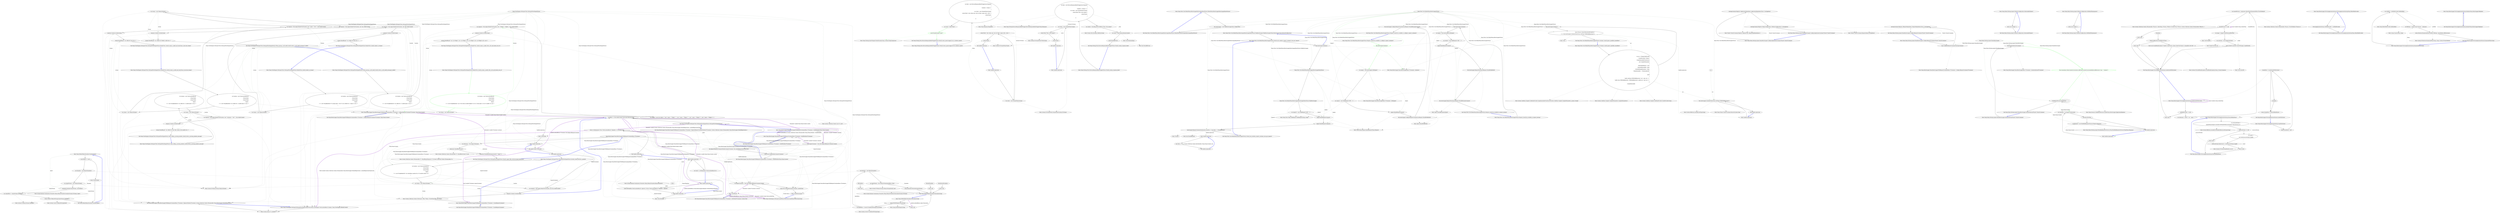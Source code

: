 digraph  {
n0 [label="Entry Nancy.DefaultObjectSerializer.Serialize(object)", span="14-14", cluster="Nancy.DefaultObjectSerializer.Serialize(object)"];
n1 [label="sourceObject == null", span="16-16", cluster="Nancy.DefaultObjectSerializer.Serialize(object)"];
n5 [label="formatter.Serialize(outputStream, sourceObject)", span="25-25", cluster="Nancy.DefaultObjectSerializer.Serialize(object)"];
n2 [label="return String.Empty;", span="18-18", cluster="Nancy.DefaultObjectSerializer.Serialize(object)"];
n3 [label="var formatter = new BinaryFormatter()", span="21-21", cluster="Nancy.DefaultObjectSerializer.Serialize(object)"];
n4 [label="var outputStream = new MemoryStream()", span="23-23", cluster="Nancy.DefaultObjectSerializer.Serialize(object)"];
n9 [label="Entry System.Runtime.Serialization.Formatters.Binary.BinaryFormatter.BinaryFormatter()", span="0-0", cluster="System.Runtime.Serialization.Formatters.Binary.BinaryFormatter.BinaryFormatter()"];
n10 [label="Entry System.IO.MemoryStream.MemoryStream()", span="0-0", cluster="System.IO.MemoryStream.MemoryStream()"];
n6 [label="var outputBytes = outputStream.GetBuffer()", span="27-27", cluster="Nancy.DefaultObjectSerializer.Serialize(object)"];
n7 [label="return Convert.ToBase64String(outputStream.GetBuffer());", span="29-29", cluster="Nancy.DefaultObjectSerializer.Serialize(object)"];
n11 [label="Entry System.Runtime.Serialization.Formatters.Binary.BinaryFormatter.Serialize(System.IO.Stream, object)", span="0-0", cluster="System.Runtime.Serialization.Formatters.Binary.BinaryFormatter.Serialize(System.IO.Stream, object)"];
n12 [label="Entry System.IO.MemoryStream.GetBuffer()", span="0-0", cluster="System.IO.MemoryStream.GetBuffer()"];
n8 [label="Exit Nancy.DefaultObjectSerializer.Serialize(object)", span="14-14", cluster="Nancy.DefaultObjectSerializer.Serialize(object)"];
n13 [label="Entry System.Convert.ToBase64String(byte[])", span="0-0", cluster="System.Convert.ToBase64String(byte[])"];
n14 [label="Entry Nancy.DefaultObjectSerializer.Deserialize(string)", span="38-38", cluster="Nancy.DefaultObjectSerializer.Deserialize(string)"];
n15 [label="string.IsNullOrEmpty(sourceString)", span="40-40", cluster="Nancy.DefaultObjectSerializer.Deserialize(string)"];
n17 [label="var inputBytes = Convert.FromBase64String(sourceString)", span="47-47", cluster="Nancy.DefaultObjectSerializer.Deserialize(string)"];
n16 [label="return null;", span="42-42", cluster="Nancy.DefaultObjectSerializer.Deserialize(string)"];
n28 [label="Entry string.IsNullOrEmpty(string)", span="0-0", cluster="string.IsNullOrEmpty(string)"];
n18 [label="var formatter = new BinaryFormatter()", span="49-49", cluster="Nancy.DefaultObjectSerializer.Deserialize(string)"];
n29 [label="Entry System.Convert.FromBase64String(string)", span="0-0", cluster="System.Convert.FromBase64String(string)"];
n19 [label="var inputStream = new MemoryStream(inputBytes, false)", span="51-51", cluster="Nancy.DefaultObjectSerializer.Deserialize(string)"];
n20 [label="return formatter.Deserialize(inputStream);", span="53-53", cluster="Nancy.DefaultObjectSerializer.Deserialize(string)"];
n30 [label="Entry System.IO.MemoryStream.MemoryStream(byte[], bool)", span="0-0", cluster="System.IO.MemoryStream.MemoryStream(byte[], bool)"];
n21 [label=FormatException, span="56-56", cluster="Nancy.DefaultObjectSerializer.Deserialize(string)"];
n22 [label="return null;", span="58-58", cluster="Nancy.DefaultObjectSerializer.Deserialize(string)"];
n23 [label=SerializationException, span="60-60", cluster="Nancy.DefaultObjectSerializer.Deserialize(string)"];
n24 [label="return null;", span="62-62", cluster="Nancy.DefaultObjectSerializer.Deserialize(string)"];
n25 [label=IOException, span="64-64", cluster="Nancy.DefaultObjectSerializer.Deserialize(string)"];
n26 [label="return null;", span="66-66", cluster="Nancy.DefaultObjectSerializer.Deserialize(string)"];
n27 [label="Exit Nancy.DefaultObjectSerializer.Deserialize(string)", span="38-38", cluster="Nancy.DefaultObjectSerializer.Deserialize(string)"];
n31 [label="Entry System.Runtime.Serialization.Formatters.Binary.BinaryFormatter.Deserialize(System.IO.Stream)", span="0-0", cluster="System.Runtime.Serialization.Formatters.Binary.BinaryFormatter.Deserialize(System.IO.Stream)"];
m0_16 [label="Entry System.IO.StreamWriter.StreamWriter(System.IO.Stream)", span="0-0", cluster="System.IO.StreamWriter.StreamWriter(System.IO.Stream)", file="BrowserResponseBodyWrapperFixture.cs"];
m0_9 [label="Entry Unk.SequenceEqual", span="", cluster="Unk.SequenceEqual", file="BrowserResponseBodyWrapperFixture.cs"];
m0_10 [label="Entry bool.ShouldBeTrue()", span="70-70", cluster="bool.ShouldBeTrue()", file="BrowserResponseBodyWrapperFixture.cs"];
m0_17 [label="Entry System.IO.StreamWriter.Write(string)", span="0-0", cluster="System.IO.StreamWriter.Write(string)", file="BrowserResponseBodyWrapperFixture.cs"];
m0_0 [label="Entry Nancy.Testing.Tests.BrowserResponseBodyWrapperFixture.Should_contain_response_body()", span="12-12", cluster="Nancy.Testing.Tests.BrowserResponseBodyWrapperFixture.Should_contain_response_body()", file="BrowserResponseBodyWrapperFixture.cs"];
m0_1 [label="var body = new BrowserResponseBodyWrapper(new Response\r\n            {\r\n                Contents = stream => {\r\n                    var writer = new StreamWriter(stream);\r\n                    writer.Write(''This is the content'');\r\n                    writer.Flush();\r\n                }\r\n            })", span="15-22", cluster="Nancy.Testing.Tests.BrowserResponseBodyWrapperFixture.Should_contain_response_body()", file="BrowserResponseBodyWrapperFixture.cs"];
m0_2 [label="var content = Encoding.ASCII.GetBytes(''This is the content'')", span="24-24", cluster="Nancy.Testing.Tests.BrowserResponseBodyWrapperFixture.Should_contain_response_body()", file="BrowserResponseBodyWrapperFixture.cs"];
m0_3 [label="var result = body.SequenceEqual(content)", span="27-27", cluster="Nancy.Testing.Tests.BrowserResponseBodyWrapperFixture.Should_contain_response_body()", file="BrowserResponseBodyWrapperFixture.cs"];
m0_4 [label="result.ShouldBeTrue()", span="30-30", cluster="Nancy.Testing.Tests.BrowserResponseBodyWrapperFixture.Should_contain_response_body()", file="BrowserResponseBodyWrapperFixture.cs"];
m0_5 [label="Exit Nancy.Testing.Tests.BrowserResponseBodyWrapperFixture.Should_contain_response_body()", span="12-12", cluster="Nancy.Testing.Tests.BrowserResponseBodyWrapperFixture.Should_contain_response_body()", file="BrowserResponseBodyWrapperFixture.cs"];
m0_6 [label="Entry Nancy.Testing.BrowserResponseBodyWrapper.BrowserResponseBodyWrapper(Nancy.Response)", span="14-14", cluster="Nancy.Testing.BrowserResponseBodyWrapper.BrowserResponseBodyWrapper(Nancy.Response)", file="BrowserResponseBodyWrapperFixture.cs"];
m0_8 [label="Entry System.Text.Encoding.GetBytes(string)", span="0-0", cluster="System.Text.Encoding.GetBytes(string)", file="BrowserResponseBodyWrapperFixture.cs"];
m0_18 [label="Entry System.IO.StreamWriter.Flush()", span="0-0", cluster="System.IO.StreamWriter.Flush()", file="BrowserResponseBodyWrapperFixture.cs"];
m0_19 [label="Entry Nancy.Testing.Tests.BrowserResponseBodyWrapperFixture.Should_return_querywrapper_for_css_selector_match()", span="34-34", cluster="Nancy.Testing.Tests.BrowserResponseBodyWrapperFixture.Should_return_querywrapper_for_css_selector_match()", file="BrowserResponseBodyWrapperFixture.cs"];
m0_20 [label="var body = new BrowserResponseBodyWrapper(new Response\r\n            {\r\n                Contents = stream =>\r\n                {\r\n                    var writer = new StreamWriter(stream);\r\n                    writer.Write(''<div>Outer and <div id='#bar'>inner</div></div>'');\r\n                    writer.Flush();\r\n                }\r\n            })", span="37-45", cluster="Nancy.Testing.Tests.BrowserResponseBodyWrapperFixture.Should_return_querywrapper_for_css_selector_match()", file="BrowserResponseBodyWrapperFixture.cs"];
m0_21 [label="var result = body[''#bar'']", span="48-48", cluster="Nancy.Testing.Tests.BrowserResponseBodyWrapperFixture.Should_return_querywrapper_for_css_selector_match()", file="BrowserResponseBodyWrapperFixture.cs"];
m0_22 [label="result.ShouldContain(''inner'')", span="54-54", cluster="Nancy.Testing.Tests.BrowserResponseBodyWrapperFixture.Should_return_querywrapper_for_css_selector_match()", color=green, community=0, file="BrowserResponseBodyWrapperFixture.cs"];
m0_23 [label="Exit Nancy.Testing.Tests.BrowserResponseBodyWrapperFixture.Should_return_querywrapper_for_css_selector_match()", span="34-34", cluster="Nancy.Testing.Tests.BrowserResponseBodyWrapperFixture.Should_return_querywrapper_for_css_selector_match()", file="BrowserResponseBodyWrapperFixture.cs"];
m0_24 [label="Entry Nancy.Testing.QueryWrapper.ShouldContain(string, System.StringComparison)", span="75-75", cluster="Nancy.Testing.QueryWrapper.ShouldContain(string, System.StringComparison)", file="BrowserResponseBodyWrapperFixture.cs"];
m0_7 [label="Entry Nancy.Response.Response()", span="15-15", cluster="Nancy.Response.Response()", file="BrowserResponseBodyWrapperFixture.cs"];
m0_25 [label="Entry lambda expression", span="39-44", cluster="lambda expression", file="BrowserResponseBodyWrapperFixture.cs"];
m0_12 [label="var writer = new StreamWriter(stream)", span="18-18", cluster="lambda expression", file="BrowserResponseBodyWrapperFixture.cs"];
m0_11 [label="Entry lambda expression", span="17-21", cluster="lambda expression", file="BrowserResponseBodyWrapperFixture.cs"];
m0_13 [label="writer.Write(''This is the content'')", span="19-19", cluster="lambda expression", file="BrowserResponseBodyWrapperFixture.cs"];
m0_14 [label="writer.Flush()", span="20-20", cluster="lambda expression", file="BrowserResponseBodyWrapperFixture.cs"];
m0_15 [label="Exit lambda expression", span="17-21", cluster="lambda expression", file="BrowserResponseBodyWrapperFixture.cs"];
m0_26 [label="var writer = new StreamWriter(stream)", span="41-41", cluster="lambda expression", file="BrowserResponseBodyWrapperFixture.cs"];
m0_27 [label="writer.Write(''<div>Outer and <div id='#bar'>inner</div></div>'')", span="42-42", cluster="lambda expression", file="BrowserResponseBodyWrapperFixture.cs"];
m0_28 [label="writer.Flush()", span="43-43", cluster="lambda expression", file="BrowserResponseBodyWrapperFixture.cs"];
m0_29 [label="Exit lambda expression", span="39-44", cluster="lambda expression", file="BrowserResponseBodyWrapperFixture.cs"];
m1_0 [label="Entry Nancy.Tests.Unit.DefaultNancyBootstrapperBootstrapperBaseFixture.DefaultNancyBootstrapperBootstrapperBaseFixture()", span="15-15", cluster="Nancy.Tests.Unit.DefaultNancyBootstrapperBootstrapperBaseFixture.DefaultNancyBootstrapperBootstrapperBaseFixture()", file="DefaultNancyBootstrapperBootstrapperBaseFixture.cs"];
m1_1 [label="this.bootstrapper = new FakeBootstrapper(this.Configuration)", span="17-17", cluster="Nancy.Tests.Unit.DefaultNancyBootstrapperBootstrapperBaseFixture.DefaultNancyBootstrapperBootstrapperBaseFixture()", file="DefaultNancyBootstrapperBootstrapperBaseFixture.cs"];
m1_2 [label="Exit Nancy.Tests.Unit.DefaultNancyBootstrapperBootstrapperBaseFixture.DefaultNancyBootstrapperBootstrapperBaseFixture()", span="15-15", cluster="Nancy.Tests.Unit.DefaultNancyBootstrapperBootstrapperBaseFixture.DefaultNancyBootstrapperBootstrapperBaseFixture()", file="DefaultNancyBootstrapperBootstrapperBaseFixture.cs"];
m1_3 [label="Entry Nancy.Tests.Unit.DefaultNancyBootstrapperBootstrapperBaseFixture.FakeBootstrapper.FakeBootstrapper(Nancy.Bootstrapper.NancyInternalConfiguration)", span="29-29", cluster="Nancy.Tests.Unit.DefaultNancyBootstrapperBootstrapperBaseFixture.FakeBootstrapper.FakeBootstrapper(Nancy.Bootstrapper.NancyInternalConfiguration)", file="DefaultNancyBootstrapperBootstrapperBaseFixture.cs"];
m1_17 [label="Entry Unk.Any", span="", cluster="Unk.Any", file="DefaultNancyBootstrapperBootstrapperBaseFixture.cs"];
m1_16 [label="Entry Nancy.INancyEngine.HandleRequest(Nancy.Request)", span="15-15", cluster="Nancy.INancyEngine.HandleRequest(Nancy.Request)", file="DefaultNancyBootstrapperBootstrapperBaseFixture.cs"];
m1_31 [label="Entry object.ShouldBeSameAs(object)", span="130-130", cluster="object.ShouldBeSameAs(object)", file="DefaultNancyBootstrapperBootstrapperBaseFixture.cs"];
m1_52 [label="Entry System.Reflection.Assembly.GetType(string)", span="0-0", cluster="System.Reflection.Assembly.GetType(string)", file="DefaultNancyBootstrapperBootstrapperBaseFixture.cs"];
m1_48 [label="Entry Unk.>", span="", cluster="Unk.>", file="DefaultNancyBootstrapperBootstrapperBaseFixture.cs"];
m1_32 [label="Entry Nancy.Tests.Unit.DefaultNancyBootstrapperFixture.Request_should_be_available_to_request_startup()", span="48-48", cluster="Nancy.Tests.Unit.DefaultNancyBootstrapperFixture.Request_should_be_available_to_request_startup()", file="DefaultNancyBootstrapperBootstrapperBaseFixture.cs"];
m1_33 [label="this.bootstrapper.Initialise()", span="50-50", cluster="Nancy.Tests.Unit.DefaultNancyBootstrapperFixture.Request_should_be_available_to_request_startup()", file="DefaultNancyBootstrapperBootstrapperBaseFixture.cs"];
m1_34 [label="var engine = this.bootstrapper.GetEngine()", span="51-51", cluster="Nancy.Tests.Unit.DefaultNancyBootstrapperFixture.Request_should_be_available_to_request_startup()", file="DefaultNancyBootstrapperBootstrapperBaseFixture.cs"];
m1_37 [label="this.bootstrapper.RequestStartupLastRequest.ShouldNotBeNull()", span="56-56", cluster="Nancy.Tests.Unit.DefaultNancyBootstrapperFixture.Request_should_be_available_to_request_startup()", file="DefaultNancyBootstrapperBootstrapperBaseFixture.cs"];
m1_38 [label="this.bootstrapper.RequestStartupLastRequest.ShouldBeSameAs(request)", span="57-57", cluster="Nancy.Tests.Unit.DefaultNancyBootstrapperFixture.Request_should_be_available_to_request_startup()", file="DefaultNancyBootstrapperBootstrapperBaseFixture.cs"];
m1_35 [label="var request = new FakeRequest(''GET'', ''/'')", span="52-52", cluster="Nancy.Tests.Unit.DefaultNancyBootstrapperFixture.Request_should_be_available_to_request_startup()", file="DefaultNancyBootstrapperBootstrapperBaseFixture.cs"];
m1_36 [label="engine.HandleRequest(request)", span="54-54", cluster="Nancy.Tests.Unit.DefaultNancyBootstrapperFixture.Request_should_be_available_to_request_startup()", file="DefaultNancyBootstrapperBootstrapperBaseFixture.cs"];
m1_39 [label="Exit Nancy.Tests.Unit.DefaultNancyBootstrapperFixture.Request_should_be_available_to_request_startup()", span="48-48", cluster="Nancy.Tests.Unit.DefaultNancyBootstrapperFixture.Request_should_be_available_to_request_startup()", file="DefaultNancyBootstrapperBootstrapperBaseFixture.cs"];
m1_18 [label="Entry bool.ShouldBeFalse()", span="90-90", cluster="bool.ShouldBeFalse()", file="DefaultNancyBootstrapperBootstrapperBaseFixture.cs"];
m1_15 [label="Entry Nancy.Tests.Fakes.FakeRequest.FakeRequest(string, string)", span="8-8", cluster="Nancy.Tests.Fakes.FakeRequest.FakeRequest(string, string)", file="DefaultNancyBootstrapperBootstrapperBaseFixture.cs"];
m1_46 [label="Entry System.CodeDom.Compiler.CompilerParameters.CompilerParameters()", span="0-0", cluster="System.CodeDom.Compiler.CompilerParameters.CompilerParameters()", file="DefaultNancyBootstrapperBootstrapperBaseFixture.cs"];
m1_4 [label="Entry Nancy.Tests.Unit.DefaultNancyBootstrapperFixture.Should_only_initialise_request_container_once_per_request()", span="21-21", cluster="Nancy.Tests.Unit.DefaultNancyBootstrapperFixture.Should_only_initialise_request_container_once_per_request()", file="DefaultNancyBootstrapperBootstrapperBaseFixture.cs"];
m1_5 [label="this.bootstrapper.Initialise()", span="23-23", cluster="Nancy.Tests.Unit.DefaultNancyBootstrapperFixture.Should_only_initialise_request_container_once_per_request()", file="DefaultNancyBootstrapperBootstrapperBaseFixture.cs"];
m1_45 [label="Entry System.CodeDom.Compiler.CodeDomProvider.CreateProvider(string)", span="0-0", cluster="System.CodeDom.Compiler.CodeDomProvider.CreateProvider(string)", file="DefaultNancyBootstrapperBootstrapperBaseFixture.cs"];
m1_14 [label="Entry Nancy.Bootstrapper.NancyBootstrapperBase<TContainer>.GetEngine()", span="352-352", cluster="Nancy.Bootstrapper.NancyBootstrapperBase<TContainer>.GetEngine()", file="DefaultNancyBootstrapperBootstrapperBaseFixture.cs"];
m1_13 [label="Entry Nancy.Bootstrapper.NancyBootstrapperBase<TContainer>.Initialise()", span="209-209", cluster="Nancy.Bootstrapper.NancyBootstrapperBase<TContainer>.Initialise()", file="DefaultNancyBootstrapperBootstrapperBaseFixture.cs"];
m1_47 [label="Entry System.CodeDom.Compiler.CodeDomProvider.CompileAssemblyFromSource(System.CodeDom.Compiler.CompilerParameters, params string[])", span="0-0", cluster="System.CodeDom.Compiler.CodeDomProvider.CompileAssemblyFromSource(System.CodeDom.Compiler.CompilerParameters, params string[])", file="DefaultNancyBootstrapperBootstrapperBaseFixture.cs"];
m1_49 [label="Entry lambda expression", span="82-82", cluster="lambda expression", file="DefaultNancyBootstrapperBootstrapperBaseFixture.cs"];
m1_50 [label="this.bootstrapper.Container.Resolve(ass.GetType(''IWillNotBeResolved''))", span="82-82", cluster="lambda expression", file="DefaultNancyBootstrapperBootstrapperBaseFixture.cs"];
m1_19 [label="Entry lambda expression", span="31-31", cluster="lambda expression", file="DefaultNancyBootstrapperBootstrapperBaseFixture.cs"];
m1_51 [label="Exit lambda expression", span="82-82", cluster="lambda expression", file="DefaultNancyBootstrapperBootstrapperBaseFixture.cs"];
m1_20 [label="kvp.Value > 1", span="31-31", cluster="lambda expression", file="DefaultNancyBootstrapperBootstrapperBaseFixture.cs"];
m1_21 [label="Exit lambda expression", span="31-31", cluster="lambda expression", file="DefaultNancyBootstrapperBootstrapperBaseFixture.cs"];
m1_22 [label="Entry Nancy.Tests.Unit.DefaultNancyBootstrapperFixture.Request_should_be_available_to_configure_request_container()", span="35-35", cluster="Nancy.Tests.Unit.DefaultNancyBootstrapperFixture.Request_should_be_available_to_configure_request_container()", file="DefaultNancyBootstrapperBootstrapperBaseFixture.cs"];
m1_23 [label="this.bootstrapper.Initialise()", span="37-37", cluster="Nancy.Tests.Unit.DefaultNancyBootstrapperFixture.Request_should_be_available_to_configure_request_container()", color=green, community=0, file="DefaultNancyBootstrapperBootstrapperBaseFixture.cs"];
m1_24 [label="var engine = this.bootstrapper.GetEngine()", span="38-38", cluster="Nancy.Tests.Unit.DefaultNancyBootstrapperFixture.Request_should_be_available_to_configure_request_container()", file="DefaultNancyBootstrapperBootstrapperBaseFixture.cs"];
m1_27 [label="this.bootstrapper.ConfigureRequestContainerLastRequest.ShouldNotBeNull()", span="43-43", cluster="Nancy.Tests.Unit.DefaultNancyBootstrapperFixture.Request_should_be_available_to_configure_request_container()", file="DefaultNancyBootstrapperBootstrapperBaseFixture.cs"];
m1_28 [label="this.bootstrapper.ConfigureRequestContainerLastRequest.ShouldBeSameAs(request)", span="44-44", cluster="Nancy.Tests.Unit.DefaultNancyBootstrapperFixture.Request_should_be_available_to_configure_request_container()", file="DefaultNancyBootstrapperBootstrapperBaseFixture.cs"];
m1_25 [label="var request = new FakeRequest(''GET'', ''/'')", span="39-39", cluster="Nancy.Tests.Unit.DefaultNancyBootstrapperFixture.Request_should_be_available_to_configure_request_container()", file="DefaultNancyBootstrapperBootstrapperBaseFixture.cs"];
m1_26 [label="engine.HandleRequest(request)", span="41-41", cluster="Nancy.Tests.Unit.DefaultNancyBootstrapperFixture.Request_should_be_available_to_configure_request_container()", file="DefaultNancyBootstrapperBootstrapperBaseFixture.cs"];
m1_29 [label="Exit Nancy.Tests.Unit.DefaultNancyBootstrapperFixture.Request_should_be_available_to_configure_request_container()", span="35-35", cluster="Nancy.Tests.Unit.DefaultNancyBootstrapperFixture.Request_should_be_available_to_configure_request_container()", file="DefaultNancyBootstrapperBootstrapperBaseFixture.cs"];
m1_6 [label="Nancy.Tests.Unit.DefaultNancyBootstrapperBootstrapperBaseFixture", span="", cluster="Nancy.Tests.Unit.DefaultNancyBootstrapperFixture.Should_only_initialise_request_container_once_per_request()", file="DefaultNancyBootstrapperBootstrapperBaseFixture.cs"];
m1_11 [label="bootstrapper.RequestContainerInitialisations.Any(kvp => kvp.Value > 1).ShouldBeFalse()", span="31-31", cluster="Nancy.Tests.Unit.DefaultNancyBootstrapperFixture.Should_only_initialise_request_container_once_per_request()", file="DefaultNancyBootstrapperBootstrapperBaseFixture.cs"];
m1_7 [label="Nancy.Tests.Unit.DefaultNancyBootstrapperBootstrapperBaseFixture.FakeBootstrapper", span="", cluster="Nancy.Tests.Unit.DefaultNancyBootstrapperFixture.Should_only_initialise_request_container_once_per_request()", file="DefaultNancyBootstrapperBootstrapperBaseFixture.cs"];
m1_9 [label="engine.HandleRequest(request)", span="28-28", cluster="Nancy.Tests.Unit.DefaultNancyBootstrapperFixture.Should_only_initialise_request_container_once_per_request()", file="DefaultNancyBootstrapperBootstrapperBaseFixture.cs"];
m1_10 [label="engine.HandleRequest(request2)", span="29-29", cluster="Nancy.Tests.Unit.DefaultNancyBootstrapperFixture.Should_only_initialise_request_container_once_per_request()", file="DefaultNancyBootstrapperBootstrapperBaseFixture.cs"];
m1_8 [label="var request2 = new FakeRequest(''GET'', ''/'')", span="26-26", cluster="Nancy.Tests.Unit.DefaultNancyBootstrapperFixture.Should_only_initialise_request_container_once_per_request()", file="DefaultNancyBootstrapperBootstrapperBaseFixture.cs"];
m1_12 [label="Exit Nancy.Tests.Unit.DefaultNancyBootstrapperFixture.Should_only_initialise_request_container_once_per_request()", span="21-21", cluster="Nancy.Tests.Unit.DefaultNancyBootstrapperFixture.Should_only_initialise_request_container_once_per_request()", file="DefaultNancyBootstrapperBootstrapperBaseFixture.cs"];
m1_40 [label="Entry Nancy.Tests.Unit.DefaultNancyBootstrapperFixture.Container_should_ignore_specified_assemblies()", span="61-61", cluster="Nancy.Tests.Unit.DefaultNancyBootstrapperFixture.Container_should_ignore_specified_assemblies()", file="DefaultNancyBootstrapperBootstrapperBaseFixture.cs"];
m1_42 [label="this.bootstrapper.Initialise ()", span="80-80", cluster="Nancy.Tests.Unit.DefaultNancyBootstrapperFixture.Container_should_ignore_specified_assemblies()", file="DefaultNancyBootstrapperBootstrapperBaseFixture.cs"];
m1_43 [label="Assert.Throws<TinyIoCResolutionException>(\r\n                () => this.bootstrapper.Container.Resolve(ass.GetType(''IWillNotBeResolved'')))", span="81-82", cluster="Nancy.Tests.Unit.DefaultNancyBootstrapperFixture.Container_should_ignore_specified_assemblies()", file="DefaultNancyBootstrapperBootstrapperBaseFixture.cs"];
m1_41 [label="var ass = CSharpCodeProvider\r\n                .CreateProvider(''CSharp'')\r\n                .CompileAssemblyFromSource(\r\n                    new CompilerParameters\r\n                    {\r\n                        GenerateInMemory = true,\r\n                        GenerateExecutable = false,\r\n                        IncludeDebugInformation = false,\r\n                        OutputAssembly = ''TestAssembly.dll''\r\n                    },\r\n                    new[]\r\n                    {\r\n                        ''public interface IWillNotBeResolved { int i { get; set; } }'',\r\n                        ''public class WillNotBeResolved : IWillNotBeResolved { public int i { get; set; } }''\r\n                    })\r\n                .CompiledAssembly", span="63-78", cluster="Nancy.Tests.Unit.DefaultNancyBootstrapperFixture.Container_should_ignore_specified_assemblies()", file="DefaultNancyBootstrapperBootstrapperBaseFixture.cs"];
m1_44 [label="Exit Nancy.Tests.Unit.DefaultNancyBootstrapperFixture.Container_should_ignore_specified_assemblies()", span="61-61", cluster="Nancy.Tests.Unit.DefaultNancyBootstrapperFixture.Container_should_ignore_specified_assemblies()", file="DefaultNancyBootstrapperBootstrapperBaseFixture.cs"];
m1_53 [label="Entry Nancy.TinyIoc.TinyIoCContainer.Resolve(System.Type)", span="1455-1455", cluster="Nancy.TinyIoc.TinyIoCContainer.Resolve(System.Type)", file="DefaultNancyBootstrapperBootstrapperBaseFixture.cs"];
m1_30 [label="Entry object.ShouldNotBeNull()", span="140-140", cluster="object.ShouldNotBeNull()", file="DefaultNancyBootstrapperBootstrapperBaseFixture.cs"];
m1_54 [label="Nancy.Tests.Unit.DefaultNancyBootstrapperFixture", span="", file="DefaultNancyBootstrapperBootstrapperBaseFixture.cs"];
m1_55 [label=ass, span="", file="DefaultNancyBootstrapperBootstrapperBaseFixture.cs"];
m2_4 [label="Entry TinyIoC.TinyIoCContainer.Register<RegisterType, RegisterImplementation>()", span="1018-1018", cluster="TinyIoC.TinyIoCContainer.Register<RegisterType, RegisterImplementation>()", file="DemoBootstrapper.cs"];
m2_0 [label="Entry Nancy.Demo.Hosting.Aspnet.DemoBootstrapper.ConfigureApplicationContainer(TinyIoC.TinyIoCContainer)", span="10-10", cluster="Nancy.Demo.Hosting.Aspnet.DemoBootstrapper.ConfigureApplicationContainer(TinyIoC.TinyIoCContainer)", file="DemoBootstrapper.cs"];
m2_1 [label="existingContainer.Register<IApplicationDependency, ApplicationDependencyClass>().AsSingleton()", span="14-14", cluster="Nancy.Demo.Hosting.Aspnet.DemoBootstrapper.ConfigureApplicationContainer(TinyIoC.TinyIoCContainer)", file="DemoBootstrapper.cs"];
m2_2 [label="existingContainer.Register<IRazorConfiguration, MyRazorConfiguration>().AsSingleton()", span="15-15", cluster="Nancy.Demo.Hosting.Aspnet.DemoBootstrapper.ConfigureApplicationContainer(TinyIoC.TinyIoCContainer)", file="DemoBootstrapper.cs"];
m2_3 [label="Exit Nancy.Demo.Hosting.Aspnet.DemoBootstrapper.ConfigureApplicationContainer(TinyIoC.TinyIoCContainer)", span="10-10", cluster="Nancy.Demo.Hosting.Aspnet.DemoBootstrapper.ConfigureApplicationContainer(TinyIoC.TinyIoCContainer)", file="DemoBootstrapper.cs"];
m2_19 [label="var username = ctx.Request.Query.pirate", span="33-33", cluster="lambda expression", file="DemoBootstrapper.cs"];
m2_5 [label="Entry TinyIoC.TinyIoCContainer.RegisterOptions.AsSingleton()", span="592-592", cluster="TinyIoC.TinyIoCContainer.RegisterOptions.AsSingleton()", file="DemoBootstrapper.cs"];
m2_16 [label="Entry Nancy.Bootstrapper.NancyBootstrapperBase<TContainer>.InitialiseInternal(TContainer)", span="387-387", cluster="Nancy.Bootstrapper.NancyBootstrapperBase<TContainer>.InitialiseInternal(TContainer)", file="DemoBootstrapper.cs"];
m2_11 [label="Entry Nancy.Demo.Hosting.Aspnet.DemoBootstrapper.InitialiseInternal(TinyIoC.TinyIoCContainer)", span="25-25", cluster="Nancy.Demo.Hosting.Aspnet.DemoBootstrapper.InitialiseInternal(TinyIoC.TinyIoCContainer)", file="DemoBootstrapper.cs"];
m2_12 [label="base.InitialiseInternal(container)", span="28-28", cluster="Nancy.Demo.Hosting.Aspnet.DemoBootstrapper.InitialiseInternal(TinyIoC.TinyIoCContainer)", file="DemoBootstrapper.cs"];
m2_13 [label="this.Conventions.StaticContentsConventions.Add(StaticContentConventionBuilder.AddDirectory(''moo'', ''Content''))", span="30-30", cluster="Nancy.Demo.Hosting.Aspnet.DemoBootstrapper.InitialiseInternal(TinyIoC.TinyIoCContainer)", file="DemoBootstrapper.cs", color=green, community=0];
m2_14 [label="CookieBasedSessions.Enable(this)", span="32-32", cluster="Nancy.Demo.Hosting.Aspnet.DemoBootstrapper.InitialiseInternal(TinyIoC.TinyIoCContainer)", file="DemoBootstrapper.cs"];
m2_15 [label="Exit Nancy.Demo.Hosting.Aspnet.DemoBootstrapper.InitialiseInternal(TinyIoC.TinyIoCContainer)", span="25-25", cluster="Nancy.Demo.Hosting.Aspnet.DemoBootstrapper.InitialiseInternal(TinyIoC.TinyIoCContainer)", file="DemoBootstrapper.cs"];
m2_10 [label="Entry Nancy.Bootstrapper.NancyBootstrapperWithRequestContainerBase<TContainer>.ConfigureRequestContainer(TContainer)", span="91-91", cluster="Nancy.Bootstrapper.NancyBootstrapperWithRequestContainerBase<TContainer>.ConfigureRequestContainer(TContainer)", file="DemoBootstrapper.cs"];
m2_23 [label="Entry Nancy.Demo.Hosting.Aspnet.HereBeAResponseYouScurvyDog.HereBeAResponseYouScurvyDog(Nancy.Response)", span="12-12", cluster="Nancy.Demo.Hosting.Aspnet.HereBeAResponseYouScurvyDog.HereBeAResponseYouScurvyDog(Nancy.Response)", file="DemoBootstrapper.cs"];
m2_18 [label="Entry lambda expression", span="31-39", cluster="lambda expression", file="DemoBootstrapper.cs"];
m2_17 [label="Entry Nancy.Session.CookieBasedSessions.Enable(Nancy.Bootstrapper.IApplicationPipelines)", span="79-79", cluster="Nancy.Session.CookieBasedSessions.Enable(Nancy.Bootstrapper.IApplicationPipelines)", file="DemoBootstrapper.cs"];
m2_24 [label="Entry Nancy.Demo.Hosting.Aspnet.MyRazorConfiguration.GetAssemblyNames()", span="53-53", cluster="Nancy.Demo.Hosting.Aspnet.MyRazorConfiguration.GetAssemblyNames()", file="DemoBootstrapper.cs"];
m2_25 [label="return new string[] { };", span="55-55", cluster="Nancy.Demo.Hosting.Aspnet.MyRazorConfiguration.GetAssemblyNames()", file="DemoBootstrapper.cs"];
m2_26 [label="Exit Nancy.Demo.Hosting.Aspnet.MyRazorConfiguration.GetAssemblyNames()", span="53-53", cluster="Nancy.Demo.Hosting.Aspnet.MyRazorConfiguration.GetAssemblyNames()", file="DemoBootstrapper.cs"];
m2_6 [label="Entry Nancy.Demo.Hosting.Aspnet.DemoBootstrapper.ConfigureRequestContainer(TinyIoC.TinyIoCContainer)", span="18-18", cluster="Nancy.Demo.Hosting.Aspnet.DemoBootstrapper.ConfigureRequestContainer(TinyIoC.TinyIoCContainer)", file="DemoBootstrapper.cs"];
m2_7 [label="base.ConfigureRequestContainer(existingContainer)", span="20-20", cluster="Nancy.Demo.Hosting.Aspnet.DemoBootstrapper.ConfigureRequestContainer(TinyIoC.TinyIoCContainer)", file="DemoBootstrapper.cs"];
m2_8 [label="existingContainer.Register<IRequestDependency, RequestDependencyClass>().AsSingleton()", span="22-22", cluster="Nancy.Demo.Hosting.Aspnet.DemoBootstrapper.ConfigureRequestContainer(TinyIoC.TinyIoCContainer)", file="DemoBootstrapper.cs"];
m2_9 [label="Exit Nancy.Demo.Hosting.Aspnet.DemoBootstrapper.ConfigureRequestContainer(TinyIoC.TinyIoCContainer)", span="18-18", cluster="Nancy.Demo.Hosting.Aspnet.DemoBootstrapper.ConfigureRequestContainer(TinyIoC.TinyIoCContainer)", file="DemoBootstrapper.cs"];
m2_21 [label="ctx.Response = new HereBeAResponseYouScurvyDog(ctx.Response)", span="37-37", cluster="lambda expression", file="DemoBootstrapper.cs"];
m2_20 [label="username.HasValue", span="35-35", cluster="lambda expression", file="DemoBootstrapper.cs"];
m2_22 [label="Exit lambda expression", span="31-39", cluster="lambda expression", file="DemoBootstrapper.cs"];
m2_27 [label="Entry Nancy.Demo.Hosting.Aspnet.MyRazorConfiguration.GetDefaultNamespaces()", span="58-58", cluster="Nancy.Demo.Hosting.Aspnet.MyRazorConfiguration.GetDefaultNamespaces()", file="DemoBootstrapper.cs"];
m2_28 [label="return new string[] { };", span="60-60", cluster="Nancy.Demo.Hosting.Aspnet.MyRazorConfiguration.GetDefaultNamespaces()", file="DemoBootstrapper.cs"];
m2_29 [label="Exit Nancy.Demo.Hosting.Aspnet.MyRazorConfiguration.GetDefaultNamespaces()", span="58-58", cluster="Nancy.Demo.Hosting.Aspnet.MyRazorConfiguration.GetDefaultNamespaces()", file="DemoBootstrapper.cs"];
m2_30 [label="Nancy.Demo.Hosting.Aspnet.DemoBootstrapper", span="", file="DemoBootstrapper.cs"];
m3_19 [label="return x.GetArgument<Func<ViewLocationResult, Template>>(1).Invoke(result);", span="24-24", cluster="lambda expression", file="DotLiquidViewEngineFixture.cs"];
m3_7 [label="Entry Nancy.Bootstrapper.NancyBootstrapperWithRequestContainerBase<TContainer>.GetAllModules(TContainer)", span="141-141", cluster="Nancy.Bootstrapper.NancyBootstrapperWithRequestContainerBase<TContainer>.GetAllModules(TContainer)", file="DotLiquidViewEngineFixture.cs"];
m3_36 [label="Exit Nancy.Bootstrapper.NancyBootstrapperWithRequestContainerBase<TContainer>.RegisterModules(TContainer, System.Collections.Generic.IEnumerable<Nancy.Bootstrapper.ModuleRegistration>)", span="118-118", cluster="Nancy.Bootstrapper.NancyBootstrapperWithRequestContainerBase<TContainer>.RegisterModules(TContainer, System.Collections.Generic.IEnumerable<Nancy.Bootstrapper.ModuleRegistration>)", file="DotLiquidViewEngineFixture.cs"];
m3_96 [label="Entry System.Collections.Generic.List<T>.List()", span="0-0", cluster="System.Collections.Generic.List<T>.List()", file="DotLiquidViewEngineFixture.cs"];
m3_58 [label="Entry Nancy.ViewEngines.DotLiquid.Tests.DotLiquidViewEngineFixture.When_passing_a_null_model_should_return_a_null_model_message_if_called()", span="85-85", cluster="Nancy.ViewEngines.DotLiquid.Tests.DotLiquidViewEngineFixture.When_passing_a_null_model_should_return_a_null_model_message_if_called()", file="DotLiquidViewEngineFixture.cs"];
m3_59 [label="var location = new ViewLocationResult(\r\n                string.Empty,\r\n                string.Empty,\r\n                ''liquid'',\r\n                () => new StringReader(@''<h1>Hello Mr. {{ model.name }}</h1>'')\r\n            )", span="88-93", cluster="Nancy.ViewEngines.DotLiquid.Tests.DotLiquidViewEngineFixture.When_passing_a_null_model_should_return_a_null_model_message_if_called()", file="DotLiquidViewEngineFixture.cs"];
m3_60 [label="var stream = new MemoryStream()", span="95-95", cluster="Nancy.ViewEngines.DotLiquid.Tests.DotLiquidViewEngineFixture.When_passing_a_null_model_should_return_a_null_model_message_if_called()", file="DotLiquidViewEngineFixture.cs"];
m3_61 [label="var response = this.engine.RenderView(location, null, this.renderContext)", span="98-98", cluster="Nancy.ViewEngines.DotLiquid.Tests.DotLiquidViewEngineFixture.When_passing_a_null_model_should_return_a_null_model_message_if_called()", file="DotLiquidViewEngineFixture.cs"];
m3_62 [label="response.Contents.Invoke(stream)", span="99-99", cluster="Nancy.ViewEngines.DotLiquid.Tests.DotLiquidViewEngineFixture.When_passing_a_null_model_should_return_a_null_model_message_if_called()", file="DotLiquidViewEngineFixture.cs"];
m3_63 [label="stream.ShouldEqual(''<h1>Hello Mr. [Model is null]</h1>'')", span="102-102", cluster="Nancy.ViewEngines.DotLiquid.Tests.DotLiquidViewEngineFixture.When_passing_a_null_model_should_return_a_null_model_message_if_called()", file="DotLiquidViewEngineFixture.cs"];
m3_64 [label="Exit Nancy.ViewEngines.DotLiquid.Tests.DotLiquidViewEngineFixture.When_passing_a_null_model_should_return_a_null_model_message_if_called()", span="85-85", cluster="Nancy.ViewEngines.DotLiquid.Tests.DotLiquidViewEngineFixture.When_passing_a_null_model_should_return_a_null_model_message_if_called()", file="DotLiquidViewEngineFixture.cs"];
m3_32 [label="Entry Nancy.Bootstrapper.NancyBootstrapperWithRequestContainerBase<TContainer>.ConfigureRequestContainer(TContainer, Nancy.NancyContext)", span="109-109", cluster="Nancy.Bootstrapper.NancyBootstrapperWithRequestContainerBase<TContainer>.ConfigureRequestContainer(TContainer, Nancy.NancyContext)", file="DotLiquidViewEngineFixture.cs"];
m3_20 [label="Exit lambda expression", span="21-25", cluster="lambda expression", file="DotLiquidViewEngineFixture.cs"];
m3_6 [label="Exit Nancy.ViewEngines.DotLiquid.Tests.DotLiquidViewEngineFixture.DotLiquidViewEngineFixture()", span="15-15", cluster="Nancy.ViewEngines.DotLiquid.Tests.DotLiquidViewEngineFixture.DotLiquidViewEngineFixture()", file="DotLiquidViewEngineFixture.cs"];
m3_38 [label="Exit Nancy.Bootstrapper.NancyBootstrapperWithRequestContainerBase<TContainer>.RegisterRequestContainerModules(TContainer, System.Collections.Generic.IEnumerable<Nancy.Bootstrapper.ModuleRegistration>)", span="134-134", cluster="Nancy.Bootstrapper.NancyBootstrapperWithRequestContainerBase<TContainer>.RegisterRequestContainerModules(TContainer, System.Collections.Generic.IEnumerable<Nancy.Bootstrapper.ModuleRegistration>)", file="DotLiquidViewEngineFixture.cs"];
m3_12 [label="Entry Unk.Returns", span="", cluster="Unk.Returns", file="DotLiquidViewEngineFixture.cs"];
m3_40 [label="Exit Nancy.Bootstrapper.NancyBootstrapperWithRequestContainerBase<TContainer>.GetModule(TContainer, System.Type)", span="149-149", cluster="Nancy.Bootstrapper.NancyBootstrapperWithRequestContainerBase<TContainer>.GetModule(TContainer, System.Type)", file="DotLiquidViewEngineFixture.cs"];
m3_34 [label="Entry Nancy.ViewEngines.DotLiquid.DotLiquidViewEngine.RenderView(Nancy.ViewEngines.ViewLocationResult, dynamic, Nancy.ViewEngines.IRenderContext)", span="53-53", cluster="Nancy.ViewEngines.DotLiquid.DotLiquidViewEngine.RenderView(Nancy.ViewEngines.ViewLocationResult, dynamic, Nancy.ViewEngines.IRenderContext)", file="DotLiquidViewEngineFixture.cs"];
m3_35 [label="Entry System.Action<T>.Invoke(T)", span="0-0", cluster="System.Action<T>.Invoke(T)", file="DotLiquidViewEngineFixture.cs"];
m3_9 [label="var requestContainer = this.GetConfiguredRequestContainer(context)", span="58-58", cluster="Nancy.Bootstrapper.NancyBootstrapperWithRequestContainerBase<TContainer>.GetModule(System.Type, Nancy.NancyContext)", file="DotLiquidViewEngineFixture.cs"];
m3_46 [label="Entry System.Collections.Generic.IEnumerable<T>.ShouldHaveCount<T>(int)", span="65-65", cluster="System.Collections.Generic.IEnumerable<T>.ShouldHaveCount<T>(int)", file="DotLiquidViewEngineFixture.cs"];
m3_5 [label="A.CallTo(() => this.renderContext.ViewCache).Returns(cache)", span="28-28", cluster="Nancy.ViewEngines.DotLiquid.Tests.DotLiquidViewEngineFixture.DotLiquidViewEngineFixture()", file="DotLiquidViewEngineFixture.cs"];
m3_21 [label="Entry Unk.Invoke", span="", cluster="Unk.Invoke", file="DotLiquidViewEngineFixture.cs"];
m3_22 [label="Entry lambda expression", span="28-28", cluster="lambda expression", file="DotLiquidViewEngineFixture.cs"];
m3_26 [label="var location = new ViewLocationResult(\r\n                string.Empty,\r\n                string.Empty,\r\n                ''liquid'',\r\n                () => new StringReader(@''<h1>Including a partial</h1>{% include 'partial' %}'')\r\n            )", span="35-40", cluster="Nancy.ViewEngines.DotLiquid.Tests.DotLiquidViewEngineFixture.Include_should_look_for_a_partial()", file="DotLiquidViewEngineFixture.cs"];
m3_27 [label="var stream = new MemoryStream()", span="42-42", cluster="Nancy.ViewEngines.DotLiquid.Tests.DotLiquidViewEngineFixture.Include_should_look_for_a_partial()", file="DotLiquidViewEngineFixture.cs"];
m3_23 [label="this.renderContext.ViewCache", span="28-28", cluster="lambda expression", file="DotLiquidViewEngineFixture.cs"];
m3_24 [label="Exit lambda expression", span="28-28", cluster="lambda expression", file="DotLiquidViewEngineFixture.cs"];
m3_28 [label="var response = this.engine.RenderView(location, null, this.renderContext)", span="45-45", cluster="Nancy.ViewEngines.DotLiquid.Tests.DotLiquidViewEngineFixture.Include_should_look_for_a_partial()", file="DotLiquidViewEngineFixture.cs"];
m3_25 [label="Entry Nancy.ViewEngines.DotLiquid.Tests.DotLiquidViewEngineFixture.Include_should_look_for_a_partial()", span="32-32", cluster="Nancy.ViewEngines.DotLiquid.Tests.DotLiquidViewEngineFixture.Include_should_look_for_a_partial()", file="DotLiquidViewEngineFixture.cs"];
m3_29 [label="response.Contents.Invoke(stream)", span="46-46", cluster="Nancy.ViewEngines.DotLiquid.Tests.DotLiquidViewEngineFixture.Include_should_look_for_a_partial()", file="DotLiquidViewEngineFixture.cs"];
m3_30 [label="Entry System.Collections.Generic.IDictionary<TKey, TValue>.TryGetValue(TKey, out TValue)", span="0-0", cluster="System.Collections.Generic.IDictionary<TKey, TValue>.TryGetValue(TKey, out TValue)", file="DotLiquidViewEngineFixture.cs"];
m3_31 [label="Entry Nancy.Bootstrapper.NancyBootstrapperWithRequestContainerBase<TContainer>.CreateRequestContainer()", span="127-127", cluster="Nancy.Bootstrapper.NancyBootstrapperWithRequestContainerBase<TContainer>.CreateRequestContainer()", file="DotLiquidViewEngineFixture.cs"];
m3_33 [label="Exit Nancy.Bootstrapper.NancyBootstrapperWithRequestContainerBase<TContainer>.ConfigureRequestContainer(TContainer, Nancy.NancyContext)", span="109-109", cluster="Nancy.Bootstrapper.NancyBootstrapperWithRequestContainerBase<TContainer>.ConfigureRequestContainer(TContainer, Nancy.NancyContext)", file="DotLiquidViewEngineFixture.cs"];
m3_0 [label="Entry Nancy.Bootstrapper.NancyBootstrapperWithRequestContainerBase<TContainer>.GetAllModules(Nancy.NancyContext)", span="41-41", cluster="Nancy.Bootstrapper.NancyBootstrapperWithRequestContainerBase<TContainer>.GetAllModules(Nancy.NancyContext)", file="DotLiquidViewEngineFixture.cs"];
m3_1 [label="var requestContainer = this.GetConfiguredRequestContainer(context)", span="43-43", cluster="Nancy.Bootstrapper.NancyBootstrapperWithRequestContainerBase<TContainer>.GetAllModules(Nancy.NancyContext)", file="DotLiquidViewEngineFixture.cs"];
m3_4 [label="Exit Nancy.Bootstrapper.NancyBootstrapperWithRequestContainerBase<TContainer>.GetAllModules(Nancy.NancyContext)", span="41-41", cluster="Nancy.Bootstrapper.NancyBootstrapperWithRequestContainerBase<TContainer>.GetAllModules(Nancy.NancyContext)", file="DotLiquidViewEngineFixture.cs"];
m3_2 [label="this.RegisterRequestContainerModules(requestContainer, this.moduleRegistrationTypeCache)", span="45-45", cluster="Nancy.Bootstrapper.NancyBootstrapperWithRequestContainerBase<TContainer>.GetAllModules(Nancy.NancyContext)", file="DotLiquidViewEngineFixture.cs"];
m3_3 [label="return this.GetAllModules(requestContainer);", span="47-47", cluster="Nancy.Bootstrapper.NancyBootstrapperWithRequestContainerBase<TContainer>.GetAllModules(Nancy.NancyContext)", file="DotLiquidViewEngineFixture.cs"];
m3_78 [label="Entry Nancy.ViewEngines.DotLiquid.Tests.DotLiquidViewEngineFixture.when_calling_a_missing_member_should_return_a_missing_member_message()", span="127-127", cluster="Nancy.ViewEngines.DotLiquid.Tests.DotLiquidViewEngineFixture.when_calling_a_missing_member_should_return_a_missing_member_message()", file="DotLiquidViewEngineFixture.cs"];
m3_79 [label="var location = new ViewLocationResult(\r\n                string.Empty,\r\n                string.Empty,\r\n                ''liquid'',\r\n                () => new StringReader(@''<h1>Hello Mr. {{ model.name }}</h1>'')\r\n            )", span="130-135", cluster="Nancy.ViewEngines.DotLiquid.Tests.DotLiquidViewEngineFixture.when_calling_a_missing_member_should_return_a_missing_member_message()", file="DotLiquidViewEngineFixture.cs"];
m3_80 [label="var stream = new MemoryStream()", span="137-137", cluster="Nancy.ViewEngines.DotLiquid.Tests.DotLiquidViewEngineFixture.when_calling_a_missing_member_should_return_a_missing_member_message()", file="DotLiquidViewEngineFixture.cs"];
m3_81 [label="var response = this.engine.RenderView(location, new { lastname = ''test'' }, this.renderContext)", span="140-140", cluster="Nancy.ViewEngines.DotLiquid.Tests.DotLiquidViewEngineFixture.when_calling_a_missing_member_should_return_a_missing_member_message()", file="DotLiquidViewEngineFixture.cs"];
m3_82 [label="response.Contents.Invoke(stream)", span="141-141", cluster="Nancy.ViewEngines.DotLiquid.Tests.DotLiquidViewEngineFixture.when_calling_a_missing_member_should_return_a_missing_member_message()", file="DotLiquidViewEngineFixture.cs"];
m3_83 [label="stream.ShouldEqual(''<h1>Hello Mr. [Can't find :name in the model]</h1>'')", span="144-144", cluster="Nancy.ViewEngines.DotLiquid.Tests.DotLiquidViewEngineFixture.when_calling_a_missing_member_should_return_a_missing_member_message()", file="DotLiquidViewEngineFixture.cs"];
m3_84 [label="Exit Nancy.ViewEngines.DotLiquid.Tests.DotLiquidViewEngineFixture.when_calling_a_missing_member_should_return_a_missing_member_message()", span="127-127", cluster="Nancy.ViewEngines.DotLiquid.Tests.DotLiquidViewEngineFixture.when_calling_a_missing_member_should_return_a_missing_member_message()", file="DotLiquidViewEngineFixture.cs"];
m3_39 [label="Exit Nancy.Bootstrapper.NancyBootstrapperWithRequestContainerBase<TContainer>.GetAllModules(TContainer)", span="141-141", cluster="Nancy.Bootstrapper.NancyBootstrapperWithRequestContainerBase<TContainer>.GetAllModules(TContainer)", file="DotLiquidViewEngineFixture.cs"];
m3_10 [label="return this.GetModule(requestContainer, moduleType);", span="60-60", cluster="Nancy.Bootstrapper.NancyBootstrapperWithRequestContainerBase<TContainer>.GetModule(System.Type, Nancy.NancyContext)", file="DotLiquidViewEngineFixture.cs"];
m3_13 [label="Entry lambda expression", span="20-20", cluster="lambda expression", file="DotLiquidViewEngineFixture.cs"];
m3_14 [label="cache.GetOrAdd(A<ViewLocationResult>.Ignored, A<Func<ViewLocationResult, Template>>.Ignored)", span="20-20", cluster="lambda expression", file="DotLiquidViewEngineFixture.cs"];
m3_16 [label="Entry Unk.GetOrAdd", span="", cluster="Unk.GetOrAdd", file="DotLiquidViewEngineFixture.cs"];
m3_15 [label="Exit lambda expression", span="20-20", cluster="lambda expression", file="DotLiquidViewEngineFixture.cs"];
m3_17 [label="Entry lambda expression", span="21-25", cluster="lambda expression", file="DotLiquidViewEngineFixture.cs"];
m3_18 [label="var result = x.GetArgument<ViewLocationResult>(0)", span="23-23", cluster="lambda expression", file="DotLiquidViewEngineFixture.cs"];
m3_68 [label="Entry Nancy.ViewEngines.DotLiquid.Tests.DotLiquidViewEngineFixture.RenderView_should_accept_a_model_and_read_from_it_into_the_stream()", span="106-106", cluster="Nancy.ViewEngines.DotLiquid.Tests.DotLiquidViewEngineFixture.RenderView_should_accept_a_model_and_read_from_it_into_the_stream()", file="DotLiquidViewEngineFixture.cs"];
m3_69 [label="var location = new ViewLocationResult(\r\n                string.Empty,\r\n                string.Empty,\r\n                ''liquid'',\r\n                () => new StringReader(@''<h1>Hello Mr. {{ model.name }}</h1>'')\r\n            )", span="109-114", cluster="Nancy.ViewEngines.DotLiquid.Tests.DotLiquidViewEngineFixture.RenderView_should_accept_a_model_and_read_from_it_into_the_stream()", file="DotLiquidViewEngineFixture.cs"];
m3_70 [label="var stream = new MemoryStream()", span="116-116", cluster="Nancy.ViewEngines.DotLiquid.Tests.DotLiquidViewEngineFixture.RenderView_should_accept_a_model_and_read_from_it_into_the_stream()", file="DotLiquidViewEngineFixture.cs"];
m3_71 [label="var response = this.engine.RenderView(location, new { name = ''test'' }, this.renderContext)", span="119-119", cluster="Nancy.ViewEngines.DotLiquid.Tests.DotLiquidViewEngineFixture.RenderView_should_accept_a_model_and_read_from_it_into_the_stream()", file="DotLiquidViewEngineFixture.cs"];
m3_72 [label="response.Contents.Invoke(stream)", span="120-120", cluster="Nancy.ViewEngines.DotLiquid.Tests.DotLiquidViewEngineFixture.RenderView_should_accept_a_model_and_read_from_it_into_the_stream()", file="DotLiquidViewEngineFixture.cs"];
m3_73 [label="stream.ShouldEqual(''<h1>Hello Mr. test</h1>'')", span="123-123", cluster="Nancy.ViewEngines.DotLiquid.Tests.DotLiquidViewEngineFixture.RenderView_should_accept_a_model_and_read_from_it_into_the_stream()", file="DotLiquidViewEngineFixture.cs"];
m3_74 [label="Exit Nancy.ViewEngines.DotLiquid.Tests.DotLiquidViewEngineFixture.RenderView_should_accept_a_model_and_read_from_it_into_the_stream()", span="106-106", cluster="Nancy.ViewEngines.DotLiquid.Tests.DotLiquidViewEngineFixture.RenderView_should_accept_a_model_and_read_from_it_into_the_stream()", file="DotLiquidViewEngineFixture.cs"];
m3_48 [label="Entry Nancy.ViewEngines.DotLiquid.Tests.DotLiquidViewEngineFixture.RenderView_should_render_to_stream()", span="64-64", cluster="Nancy.ViewEngines.DotLiquid.Tests.DotLiquidViewEngineFixture.RenderView_should_render_to_stream()", file="DotLiquidViewEngineFixture.cs"];
m3_49 [label="var location = new ViewLocationResult(\r\n                string.Empty,\r\n                string.Empty,\r\n                ''liquid'',\r\n                () => new StringReader(@''{% assign name = 'test' %}<h1>Hello Mr. {{ name }}</h1>'')\r\n            )", span="67-72", cluster="Nancy.ViewEngines.DotLiquid.Tests.DotLiquidViewEngineFixture.RenderView_should_render_to_stream()", file="DotLiquidViewEngineFixture.cs"];
m3_50 [label="var stream = new MemoryStream()", span="74-74", cluster="Nancy.ViewEngines.DotLiquid.Tests.DotLiquidViewEngineFixture.RenderView_should_render_to_stream()", file="DotLiquidViewEngineFixture.cs"];
m3_51 [label="var response = this.engine.RenderView(location, null, this.renderContext)", span="77-77", cluster="Nancy.ViewEngines.DotLiquid.Tests.DotLiquidViewEngineFixture.RenderView_should_render_to_stream()", file="DotLiquidViewEngineFixture.cs"];
m3_52 [label="response.Contents.Invoke(stream)", span="78-78", cluster="Nancy.ViewEngines.DotLiquid.Tests.DotLiquidViewEngineFixture.RenderView_should_render_to_stream()", file="DotLiquidViewEngineFixture.cs"];
m3_53 [label="stream.ShouldEqual(''<h1>Hello Mr. test</h1>'')", span="81-81", cluster="Nancy.ViewEngines.DotLiquid.Tests.DotLiquidViewEngineFixture.RenderView_should_render_to_stream()", file="DotLiquidViewEngineFixture.cs"];
m3_54 [label="Exit Nancy.ViewEngines.DotLiquid.Tests.DotLiquidViewEngineFixture.RenderView_should_render_to_stream()", span="64-64", cluster="Nancy.ViewEngines.DotLiquid.Tests.DotLiquidViewEngineFixture.RenderView_should_render_to_stream()", file="DotLiquidViewEngineFixture.cs"];
m3_41 [label="Nancy.Bootstrapper.NancyBootstrapperWithRequestContainerBase<TContainer>", span="", cluster="Nancy.ViewEngines.DotLiquid.Tests.DotLiquidViewEngineFixture.Should_support_files_with_the_liquid_extensions()", file="DotLiquidViewEngineFixture.cs"];
m3_42 [label="var extensions = this.engine.Extensions", span="56-56", cluster="Nancy.ViewEngines.DotLiquid.Tests.DotLiquidViewEngineFixture.Should_support_files_with_the_liquid_extensions()", file="DotLiquidViewEngineFixture.cs"];
m3_43 [label="extensions.ShouldHaveCount(1)", span="59-59", cluster="Nancy.ViewEngines.DotLiquid.Tests.DotLiquidViewEngineFixture.Should_support_files_with_the_liquid_extensions()", file="DotLiquidViewEngineFixture.cs"];
m3_44 [label="extensions.ShouldEqualSequence(new[] { ''liquid'' })", span="60-60", cluster="Nancy.ViewEngines.DotLiquid.Tests.DotLiquidViewEngineFixture.Should_support_files_with_the_liquid_extensions()", file="DotLiquidViewEngineFixture.cs"];
m3_45 [label="Exit Nancy.ViewEngines.DotLiquid.Tests.DotLiquidViewEngineFixture.Should_support_files_with_the_liquid_extensions()", span="53-53", cluster="Nancy.ViewEngines.DotLiquid.Tests.DotLiquidViewEngineFixture.Should_support_files_with_the_liquid_extensions()", file="DotLiquidViewEngineFixture.cs"];
m3_47 [label="Entry System.Collections.Generic.IEnumerable<T>.ShouldEqualSequence<T>(System.Collections.Generic.IEnumerable<T>)", span="95-95", cluster="System.Collections.Generic.IEnumerable<T>.ShouldEqualSequence<T>(System.Collections.Generic.IEnumerable<T>)", file="DotLiquidViewEngineFixture.cs"];
m3_8 [label="Entry Nancy.ViewEngines.DotLiquid.LiquidNancyFileSystem.LiquidNancyFileSystem(string)", span="6-6", cluster="Nancy.ViewEngines.DotLiquid.LiquidNancyFileSystem.LiquidNancyFileSystem(string)", file="DotLiquidViewEngineFixture.cs"];
m3_11 [label="Entry Unk.ReturnsLazily", span="", cluster="Unk.ReturnsLazily", file="DotLiquidViewEngineFixture.cs"];
m3_37 [label="Exit Nancy.Bootstrapper.NancyBootstrapperWithRequestContainerBase<TContainer>.CreateRequestContainer()", span="127-127", cluster="Nancy.Bootstrapper.NancyBootstrapperWithRequestContainerBase<TContainer>.CreateRequestContainer()", file="DotLiquidViewEngineFixture.cs"];
m3_88 [label="Entry Nancy.ViewEngines.DotLiquid.Tests.DotLiquidViewEngineFixture.RenderView_should_accept_a_model_with_a_list_and_iterate_over_it()", span="148-148", cluster="Nancy.ViewEngines.DotLiquid.Tests.DotLiquidViewEngineFixture.RenderView_should_accept_a_model_with_a_list_and_iterate_over_it()", file="DotLiquidViewEngineFixture.cs"];
m3_89 [label="var location = new ViewLocationResult(\r\n                string.Empty,\r\n                string.Empty,\r\n                ''liquid'',\r\n                () => new StringReader(@''<ul>{% for item in model.Widgets %}<li>{{ item.name }}</li>{% endfor %}</ul>'')\r\n            )", span="151-156", cluster="Nancy.ViewEngines.DotLiquid.Tests.DotLiquidViewEngineFixture.RenderView_should_accept_a_model_with_a_list_and_iterate_over_it()", color=green, community=0, file="DotLiquidViewEngineFixture.cs"];
m3_90 [label="var stream = new MemoryStream()", span="158-158", cluster="Nancy.ViewEngines.DotLiquid.Tests.DotLiquidViewEngineFixture.RenderView_should_accept_a_model_with_a_list_and_iterate_over_it()", file="DotLiquidViewEngineFixture.cs"];
m3_92 [label="var response = this.engine.RenderView(location, new { Widgets = widgets }, this.renderContext)", span="162-162", cluster="Nancy.ViewEngines.DotLiquid.Tests.DotLiquidViewEngineFixture.RenderView_should_accept_a_model_with_a_list_and_iterate_over_it()", file="DotLiquidViewEngineFixture.cs"];
m3_91 [label="var widgets = new List<object> { new { name = ''Widget 1'' }, new { name = ''Widget 2'' }, new { name = ''Widget 3'' }, new { name = ''Widget 4'' } }", span="161-161", cluster="Nancy.ViewEngines.DotLiquid.Tests.DotLiquidViewEngineFixture.RenderView_should_accept_a_model_with_a_list_and_iterate_over_it()", file="DotLiquidViewEngineFixture.cs"];
m3_93 [label="response.Contents.Invoke(stream)", span="163-163", cluster="Nancy.ViewEngines.DotLiquid.Tests.DotLiquidViewEngineFixture.RenderView_should_accept_a_model_with_a_list_and_iterate_over_it()", file="DotLiquidViewEngineFixture.cs"];
m3_94 [label="stream.ShouldEqual(''<ul><li>Widget 1</li><li>Widget 2</li><li>Widget 3</li><li>Widget 4</li></ul>'')", span="166-166", cluster="Nancy.ViewEngines.DotLiquid.Tests.DotLiquidViewEngineFixture.RenderView_should_accept_a_model_with_a_list_and_iterate_over_it()", file="DotLiquidViewEngineFixture.cs"];
m3_95 [label="Exit Nancy.ViewEngines.DotLiquid.Tests.DotLiquidViewEngineFixture.RenderView_should_accept_a_model_with_a_list_and_iterate_over_it()", span="148-148", cluster="Nancy.ViewEngines.DotLiquid.Tests.DotLiquidViewEngineFixture.RenderView_should_accept_a_model_with_a_list_and_iterate_over_it()", file="DotLiquidViewEngineFixture.cs"];
m3_100 [label="Nancy.ViewEngines.DotLiquid.Tests.DotLiquidViewEngineFixture", span="", file="DotLiquidViewEngineFixture.cs"];
m3_101 [label=cache, span="", file="DotLiquidViewEngineFixture.cs"];
m4_30 [label="Entry System.Collections.Generic.IEnumerable<TSource>.SelectMany<TSource, TResult>(System.Func<TSource, System.Collections.Generic.IEnumerable<TResult>>)", span="0-0", cluster="System.Collections.Generic.IEnumerable<TSource>.SelectMany<TSource, TResult>(System.Func<TSource, System.Collections.Generic.IEnumerable<TResult>>)", file="JsonBodyDeserializerFixture.cs"];
m4_5 [label="Entry Nancy.Bootstrapper.FavIconApplicationStartup.ExtractDefaultIcon()", span="45-45", cluster="Nancy.Bootstrapper.FavIconApplicationStartup.ExtractDefaultIcon()", file="JsonBodyDeserializerFixture.cs"];
m4_6 [label="var resourceStream =\r\n                typeof(INancyEngine).Assembly.GetManifestResourceStream(''Nancy.favicon.ico'')", span="47-48", cluster="Nancy.Bootstrapper.FavIconApplicationStartup.ExtractDefaultIcon()", file="JsonBodyDeserializerFixture.cs"];
m4_7 [label="resourceStream == null", span="50-50", cluster="Nancy.Bootstrapper.FavIconApplicationStartup.ExtractDefaultIcon()", file="JsonBodyDeserializerFixture.cs"];
m4_9 [label="var result =\r\n                new byte[resourceStream.Length]", span="55-56", cluster="Nancy.Bootstrapper.FavIconApplicationStartup.ExtractDefaultIcon()", file="JsonBodyDeserializerFixture.cs"];
m4_10 [label="resourceStream.Read(result, 0, (int)resourceStream.Length)", span="58-58", cluster="Nancy.Bootstrapper.FavIconApplicationStartup.ExtractDefaultIcon()", file="JsonBodyDeserializerFixture.cs"];
m4_8 [label="return null;", span="52-52", cluster="Nancy.Bootstrapper.FavIconApplicationStartup.ExtractDefaultIcon()", file="JsonBodyDeserializerFixture.cs"];
m4_11 [label="return result;", span="60-60", cluster="Nancy.Bootstrapper.FavIconApplicationStartup.ExtractDefaultIcon()", file="JsonBodyDeserializerFixture.cs"];
m4_12 [label="Exit Nancy.Bootstrapper.FavIconApplicationStartup.ExtractDefaultIcon()", span="45-45", cluster="Nancy.Bootstrapper.FavIconApplicationStartup.ExtractDefaultIcon()", file="JsonBodyDeserializerFixture.cs"];
m4_31 [label="Entry System.Collections.Generic.IEnumerable<TSource>.FirstOrDefault<TSource>()", span="0-0", cluster="System.Collections.Generic.IEnumerable<TSource>.FirstOrDefault<TSource>()", file="JsonBodyDeserializerFixture.cs"];
m4_0 [label="Entry Nancy.Bootstrapper.FavIconApplicationStartup.FavIconApplicationStartup(Nancy.IRootPathProvider)", span="23-23", cluster="Nancy.Bootstrapper.FavIconApplicationStartup.FavIconApplicationStartup(Nancy.IRootPathProvider)", file="JsonBodyDeserializerFixture.cs"];
m4_1 [label="FavIconApplicationStartup.rootPathProvider = rootPathProvider", span="25-25", cluster="Nancy.Bootstrapper.FavIconApplicationStartup.FavIconApplicationStartup(Nancy.IRootPathProvider)", file="JsonBodyDeserializerFixture.cs"];
m4_2 [label="Exit Nancy.Bootstrapper.FavIconApplicationStartup.FavIconApplicationStartup(Nancy.IRootPathProvider)", span="23-23", cluster="Nancy.Bootstrapper.FavIconApplicationStartup.FavIconApplicationStartup(Nancy.IRootPathProvider)", file="JsonBodyDeserializerFixture.cs"];
m4_41 [label="Entry Nancy.IRootPathProvider.GetRootPath()", span="11-11", cluster="Nancy.IRootPathProvider.GetRootPath()", file="JsonBodyDeserializerFixture.cs"];
m4_43 [label="Entry System.IO.Directory.EnumerateFiles(string, string, System.IO.SearchOption)", span="0-0", cluster="System.IO.Directory.EnumerateFiles(string, string, System.IO.SearchOption)", file="JsonBodyDeserializerFixture.cs"];
m4_15 [label="Entry Nancy.Bootstrapper.FavIconApplicationStartup.LocateIconOnFileSystem()", span="63-63", cluster="Nancy.Bootstrapper.FavIconApplicationStartup.LocateIconOnFileSystem()", file="JsonBodyDeserializerFixture.cs"];
m4_16 [label="rootPathProvider == null", span="65-65", cluster="Nancy.Bootstrapper.FavIconApplicationStartup.LocateIconOnFileSystem()", file="JsonBodyDeserializerFixture.cs"];
m4_17 [label="return null;", span="67-67", cluster="Nancy.Bootstrapper.FavIconApplicationStartup.LocateIconOnFileSystem()", file="JsonBodyDeserializerFixture.cs"];
m4_18 [label="var extensions = new[] { ''ico'', ''png'' }", span="70-70", cluster="Nancy.Bootstrapper.FavIconApplicationStartup.LocateIconOnFileSystem()", file="JsonBodyDeserializerFixture.cs"];
m4_19 [label="var locatedFavIcon = extensions.SelectMany(EnumerateFiles).FirstOrDefault()", span="72-72", cluster="Nancy.Bootstrapper.FavIconApplicationStartup.LocateIconOnFileSystem()", file="JsonBodyDeserializerFixture.cs"];
m4_20 [label="locatedFavIcon == null", span="73-73", cluster="Nancy.Bootstrapper.FavIconApplicationStartup.LocateIconOnFileSystem()", file="JsonBodyDeserializerFixture.cs"];
m4_22 [label="var image = Image.FromFile(locatedFavIcon)", span="80-80", cluster="Nancy.Bootstrapper.FavIconApplicationStartup.LocateIconOnFileSystem()", file="JsonBodyDeserializerFixture.cs"];
m4_21 [label="return null;", span="75-75", cluster="Nancy.Bootstrapper.FavIconApplicationStartup.LocateIconOnFileSystem()", file="JsonBodyDeserializerFixture.cs"];
m4_23 [label="var converter = new ImageConverter()", span="82-82", cluster="Nancy.Bootstrapper.FavIconApplicationStartup.LocateIconOnFileSystem()", file="JsonBodyDeserializerFixture.cs"];
m4_24 [label="return (byte[]) converter.ConvertTo(image, typeof(byte[]));", span="84-84", cluster="Nancy.Bootstrapper.FavIconApplicationStartup.LocateIconOnFileSystem()", file="JsonBodyDeserializerFixture.cs"];
m4_25 [label=Exception, span="86-86", cluster="Nancy.Bootstrapper.FavIconApplicationStartup.LocateIconOnFileSystem()", file="JsonBodyDeserializerFixture.cs"];
m4_26 [label="!StaticConfiguration.DisableErrorTraces", span="88-88", cluster="Nancy.Bootstrapper.FavIconApplicationStartup.LocateIconOnFileSystem()", file="JsonBodyDeserializerFixture.cs"];
m4_27 [label="throw new InvalidDataException(''Unable to load favicon, please check the format is compatible with GDI+'', e);", span="90-90", cluster="Nancy.Bootstrapper.FavIconApplicationStartup.LocateIconOnFileSystem()", file="JsonBodyDeserializerFixture.cs"];
m4_28 [label="return null;", span="93-93", cluster="Nancy.Bootstrapper.FavIconApplicationStartup.LocateIconOnFileSystem()", file="JsonBodyDeserializerFixture.cs"];
m4_29 [label="Exit Nancy.Bootstrapper.FavIconApplicationStartup.LocateIconOnFileSystem()", span="63-63", cluster="Nancy.Bootstrapper.FavIconApplicationStartup.LocateIconOnFileSystem()", file="JsonBodyDeserializerFixture.cs"];
m4_34 [label="Entry Unk.ConvertTo", span="", cluster="Unk.ConvertTo", file="JsonBodyDeserializerFixture.cs"];
m4_36 [label="Entry Nancy.Bootstrapper.FavIconApplicationStartup.EnumerateFiles(string)", span="97-97", cluster="Nancy.Bootstrapper.FavIconApplicationStartup.EnumerateFiles(string)", file="JsonBodyDeserializerFixture.cs"];
m4_37 [label="var rootPath = rootPathProvider.GetRootPath()", span="99-99", cluster="Nancy.Bootstrapper.FavIconApplicationStartup.EnumerateFiles(string)", file="JsonBodyDeserializerFixture.cs"];
m4_38 [label="var fileName = string.Concat(''favicon.'', extension)", span="100-100", cluster="Nancy.Bootstrapper.FavIconApplicationStartup.EnumerateFiles(string)", file="JsonBodyDeserializerFixture.cs"];
m4_39 [label="return Directory.EnumerateFiles(rootPath, fileName, SearchOption.AllDirectories);", span="102-102", cluster="Nancy.Bootstrapper.FavIconApplicationStartup.EnumerateFiles(string)", file="JsonBodyDeserializerFixture.cs"];
m4_40 [label="Exit Nancy.Bootstrapper.FavIconApplicationStartup.EnumerateFiles(string)", span="97-97", cluster="Nancy.Bootstrapper.FavIconApplicationStartup.EnumerateFiles(string)", file="JsonBodyDeserializerFixture.cs"];
m4_3 [label="Entry Nancy.Bootstrapper.FavIconApplicationStartup.Initialize(Nancy.Bootstrapper.IPipelines)", span="41-41", cluster="Nancy.Bootstrapper.FavIconApplicationStartup.Initialize(Nancy.Bootstrapper.IPipelines)", file="JsonBodyDeserializerFixture.cs"];
m4_4 [label="Exit Nancy.Bootstrapper.FavIconApplicationStartup.Initialize(Nancy.Bootstrapper.IPipelines)", span="41-41", cluster="Nancy.Bootstrapper.FavIconApplicationStartup.Initialize(Nancy.Bootstrapper.IPipelines)", file="JsonBodyDeserializerFixture.cs"];
m4_42 [label="Entry string.Concat(string, string)", span="0-0", cluster="string.Concat(string, string)", file="JsonBodyDeserializerFixture.cs"];
m4_33 [label="Entry ImageConverter.cstr", span="", cluster="ImageConverter.cstr", file="JsonBodyDeserializerFixture.cs"];
m4_14 [label="Entry System.IO.Stream.Read(byte[], int, int)", span="0-0", cluster="System.IO.Stream.Read(byte[], int, int)", file="JsonBodyDeserializerFixture.cs"];
m4_35 [label="Entry System.IO.InvalidDataException.InvalidDataException(string, System.Exception)", span="0-0", cluster="System.IO.InvalidDataException.InvalidDataException(string, System.Exception)", file="JsonBodyDeserializerFixture.cs"];
m4_13 [label="Entry System.Reflection.Assembly.GetManifestResourceStream(string)", span="0-0", cluster="System.Reflection.Assembly.GetManifestResourceStream(string)", file="JsonBodyDeserializerFixture.cs"];
m4_32 [label="Entry Unk.FromFile", span="", cluster="Unk.FromFile", file="JsonBodyDeserializerFixture.cs"];
m4_44 [label="Entry Nancy.Bootstrapper.FavIconApplicationStartup.ScanForFavIcon()", span="105-105", cluster="Nancy.Bootstrapper.FavIconApplicationStartup.ScanForFavIcon()", file="JsonBodyDeserializerFixture.cs"];
m4_45 [label="byte[] locatedIcon = null", span="107-107", cluster="Nancy.Bootstrapper.FavIconApplicationStartup.ScanForFavIcon()", file="JsonBodyDeserializerFixture.cs"];
m4_46 [label="locatedIcon = LocateIconOnFileSystem()", span="111-111", cluster="Nancy.Bootstrapper.FavIconApplicationStartup.ScanForFavIcon()", file="JsonBodyDeserializerFixture.cs"];
m4_47 [label=Exception, span="113-113", cluster="Nancy.Bootstrapper.FavIconApplicationStartup.ScanForFavIcon()", file="JsonBodyDeserializerFixture.cs"];
m4_48 [label="return locatedIcon ?? ExtractDefaultIcon();", span="117-117", cluster="Nancy.Bootstrapper.FavIconApplicationStartup.ScanForFavIcon()", file="JsonBodyDeserializerFixture.cs"];
m4_49 [label="Exit Nancy.Bootstrapper.FavIconApplicationStartup.ScanForFavIcon()", span="105-105", cluster="Nancy.Bootstrapper.FavIconApplicationStartup.ScanForFavIcon()", file="JsonBodyDeserializerFixture.cs"];
n0 -> n1  [key=0, style=solid];
n0 -> n5  [key=1, style=dashed, color=darkseagreen4, label=object];
n1 -> n2  [key=0, style=solid];
n1 -> n3  [key=0, style=solid];
n5 -> n6  [key=0, style=solid];
n5 -> n11  [key=2, style=dotted];
n2 -> n8  [key=0, style=solid];
n3 -> n4  [key=0, style=solid];
n3 -> n9  [key=2, style=dotted];
n3 -> n5  [key=1, style=dashed, color=darkseagreen4, label=formatter];
n4 -> n5  [key=0, style=solid];
n4 -> n10  [key=2, style=dotted];
n4 -> n6  [key=1, style=dashed, color=darkseagreen4, label=outputStream];
n4 -> n7  [key=1, style=dashed, color=darkseagreen4, label=outputStream];
n6 -> n7  [key=0, style=solid];
n6 -> n12  [key=2, style=dotted];
n7 -> n8  [key=0, style=solid];
n7 -> n12  [key=2, style=dotted];
n7 -> n13  [key=2, style=dotted];
n8 -> n0  [key=0, style=bold, color=blue];
n14 -> n15  [key=0, style=solid];
n14 -> n17  [key=1, style=dashed, color=darkseagreen4, label=string];
n14 -> n16  [key=3, color=darkorchid, style=bold, label="method methodReturn object Deserialize"];
n15 -> n16  [key=0, style=solid];
n15 -> n17  [key=0, style=solid];
n15 -> n28  [key=2, style=dotted];
n17 -> n18  [key=0, style=solid];
n17 -> n29  [key=2, style=dotted];
n17 -> n19  [key=1, style=dashed, color=darkseagreen4, label=inputBytes];
n16 -> n27  [key=0, style=solid];
n18 -> n19  [key=0, style=solid];
n18 -> n9  [key=2, style=dotted];
n18 -> n20  [key=1, style=dashed, color=darkseagreen4, label=formatter];
n19 -> n20  [key=0, style=solid];
n19 -> n30  [key=2, style=dotted];
n20 -> n27  [key=0, style=solid];
n20 -> n31  [key=2, style=dotted];
n21 -> n22  [key=0, style=solid];
n22 -> n27  [key=0, style=solid];
n23 -> n24  [key=0, style=solid];
n24 -> n27  [key=0, style=solid];
n25 -> n26  [key=0, style=solid];
n26 -> n27  [key=0, style=solid];
n27 -> n14  [key=0, style=bold, color=blue];
m0_0 -> m0_1  [key=0, style=solid];
m0_1 -> m0_2  [key=0, style=solid];
m0_1 -> m0_6  [key=2, style=dotted];
m0_1 -> m0_7  [key=2, style=dotted];
m0_1 -> m0_12  [key=1, style=dashed, color=darkseagreen4, label="System.IO.Stream"];
m0_1 -> m0_3  [key=1, style=dashed, color=darkseagreen4, label=body];
m0_2 -> m0_3  [key=0, style=solid];
m0_2 -> m0_8  [key=2, style=dotted];
m0_3 -> m0_4  [key=0, style=solid];
m0_3 -> m0_9  [key=2, style=dotted];
m0_4 -> m0_5  [key=0, style=solid];
m0_4 -> m0_10  [key=2, style=dotted];
m0_5 -> m0_0  [key=0, style=bold, color=blue];
m0_19 -> m0_20  [key=0, style=solid];
m0_20 -> m0_21  [key=0, style=solid];
m0_20 -> m0_6  [key=2, style=dotted];
m0_20 -> m0_7  [key=2, style=dotted];
m0_20 -> m0_26  [key=1, style=dashed, color=darkseagreen4, label="System.IO.Stream"];
m0_21 -> m0_22  [key=0, style=solid, color=green];
m0_22 -> m0_23  [key=0, style=solid, color=green];
m0_22 -> m0_24  [key=2, style=dotted, color=green];
m0_23 -> m0_19  [key=0, style=bold, color=blue];
m0_25 -> m0_26  [key=0, style=solid];
m0_12 -> m0_13  [key=0, style=solid];
m0_12 -> m0_16  [key=2, style=dotted];
m0_12 -> m0_14  [key=1, style=dashed, color=darkseagreen4, label=writer];
m0_11 -> m0_12  [key=0, style=solid];
m0_13 -> m0_14  [key=0, style=solid];
m0_13 -> m0_17  [key=2, style=dotted];
m0_14 -> m0_15  [key=0, style=solid];
m0_14 -> m0_18  [key=2, style=dotted];
m0_15 -> m0_11  [key=0, style=bold, color=blue];
m0_26 -> m0_27  [key=0, style=solid];
m0_26 -> m0_16  [key=2, style=dotted];
m0_26 -> m0_28  [key=1, style=dashed, color=darkseagreen4, label=writer];
m0_27 -> m0_28  [key=0, style=solid];
m0_27 -> m0_17  [key=2, style=dotted];
m0_28 -> m0_29  [key=0, style=solid];
m0_28 -> m0_18  [key=2, style=dotted];
m0_29 -> m0_25  [key=0, style=bold, color=blue];
m1_0 -> m1_1  [key=0, style=solid];
m1_1 -> m1_2  [key=0, style=solid];
m1_1 -> m1_3  [key=2, style=dotted];
m1_2 -> m1_0  [key=0, style=bold, color=blue];
m1_3 -> m1_4  [key=0, style=solid];
m1_32 -> m1_33  [key=0, style=solid];
m1_33 -> m1_13  [key=2, style=dotted];
m1_33 -> m1_34  [key=0, style=solid];
m1_34 -> m1_35  [key=0, style=solid];
m1_34 -> m1_14  [key=2, style=dotted];
m1_34 -> m1_36  [key=1, style=dashed, color=darkseagreen4, label=engine];
m1_37 -> m1_38  [key=0, style=solid];
m1_37 -> m1_30  [key=2, style=dotted];
m1_38 -> m1_39  [key=0, style=solid];
m1_38 -> m1_31  [key=2, style=dotted];
m1_35 -> m1_38  [key=1, style=dashed, color=darkseagreen4, label=request];
m1_35 -> m1_36  [key=0, style=solid];
m1_35 -> m1_15  [key=2, style=dotted];
m1_36 -> m1_37  [key=0, style=solid];
m1_36 -> m1_16  [key=2, style=dotted];
m1_39 -> m1_32  [key=0, style=bold, color=blue];
m1_4 -> m1_5  [key=0, style=solid];
m1_5 -> m1_3  [key=0, style=bold, color=blue];
m1_5 -> m1_13  [key=2, style=dotted];
m1_5 -> m1_6  [key=0, style=solid];
m1_49 -> m1_50  [key=0, style=solid];
m1_50 -> m1_51  [key=0, style=solid];
m1_50 -> m1_52  [key=2, style=dotted];
m1_50 -> m1_53  [key=2, style=dotted];
m1_19 -> m1_20  [key=0, style=solid];
m1_51 -> m1_49  [key=0, style=bold, color=blue];
m1_20 -> m1_21  [key=0, style=solid];
m1_20 -> m1_20  [key=1, style=dashed, color=darkseagreen4, label="System.Collections.Generic.KeyValuePair<Nancy.NancyContext, int>"];
m1_21 -> m1_19  [key=0, style=bold, color=blue];
m1_22 -> m1_23  [key=0, style=solid, color=green];
m1_23 -> m1_24  [key=0, style=solid, color=green];
m1_23 -> m1_13  [key=2, style=dotted, color=green];
m1_24 -> m1_25  [key=0, style=solid];
m1_24 -> m1_14  [key=2, style=dotted];
m1_24 -> m1_26  [key=1, style=dashed, color=darkseagreen4, label=engine];
m1_27 -> m1_28  [key=0, style=solid];
m1_27 -> m1_30  [key=2, style=dotted];
m1_28 -> m1_29  [key=0, style=solid];
m1_28 -> m1_31  [key=2, style=dotted];
m1_25 -> m1_28  [key=1, style=dashed, color=darkseagreen4, label=request];
m1_25 -> m1_26  [key=0, style=solid];
m1_25 -> m1_15  [key=2, style=dotted];
m1_26 -> m1_27  [key=0, style=solid];
m1_26 -> m1_16  [key=2, style=dotted];
m1_29 -> m1_22  [key=0, style=bold, color=blue];
m1_6 -> m1_7  [key=0, style=solid];
m1_6 -> m1_14  [key=2, style=dotted];
m1_6 -> m1_9  [key=1, style=dashed, color=darkseagreen4, label=engine];
m1_6 -> m1_10  [key=1, style=dashed, color=darkseagreen4, label=engine];
m1_6 -> m1_1  [key=1, style=dashed, color=darkseagreen4, label="Nancy.Tests.Unit.DefaultNancyBootstrapperBootstrapperBaseFixture"];
m1_11 -> m1_12  [key=0, style=solid];
m1_11 -> m1_17  [key=2, style=dotted];
m1_11 -> m1_18  [key=2, style=dotted];
m1_11 -> m1_19  [key=1, style=dashed, color=darkseagreen4, label="lambda expression"];
m1_7 -> m1_8  [key=0, style=solid];
m1_7 -> m1_15  [key=2, style=dotted];
m1_7 -> m1_9  [key=1, style=dashed, color=darkseagreen4, label=request];
m1_7 -> m1_4  [key=1, style=dashed, color=darkseagreen4, label="Nancy.Tests.Unit.DefaultNancyBootstrapperBootstrapperBaseFixture.FakeBootstrapper"];
m1_9 -> m1_10  [key=0, style=solid];
m1_9 -> m1_16  [key=2, style=dotted];
m1_10 -> m1_11  [key=0, style=solid];
m1_10 -> m1_16  [key=2, style=dotted];
m1_8 -> m1_9  [key=0, style=solid];
m1_8 -> m1_10  [key=1, style=dashed, color=darkseagreen4, label=request2];
m1_8 -> m1_15  [key=2, style=dotted];
m1_12 -> m1_4  [key=0, style=bold, color=blue];
m1_40 -> m1_41  [key=0, style=solid];
m1_42 -> m1_13  [key=2, style=dotted];
m1_42 -> m1_43  [key=0, style=solid];
m1_43 -> m1_44  [key=0, style=solid];
m1_43 -> m1_48  [key=2, style=dotted];
m1_43 -> m1_49  [key=1, style=dashed, color=darkseagreen4, label="lambda expression"];
m1_41 -> m1_42  [key=0, style=solid];
m1_41 -> m1_43  [key=1, style=dashed, color=darkseagreen4, label=ass];
m1_41 -> m1_50  [key=1, style=dashed, color=darkseagreen4, label=ass];
m1_41 -> m1_45  [key=2, style=dotted];
m1_41 -> m1_46  [key=2, style=dotted];
m1_41 -> m1_47  [key=2, style=dotted];
m1_44 -> m1_40  [key=0, style=bold, color=blue];
m1_54 -> m1_23  [key=1, style=dashed, color=green, label="Nancy.Tests.Unit.DefaultNancyBootstrapperFixture"];
m1_54 -> m1_1  [key=1, style=dashed, color=darkseagreen4, label="Nancy.Tests.Unit.DefaultNancyBootstrapperFixture"];
m1_54 -> m1_5  [key=1, style=dashed, color=darkseagreen4, label="Nancy.Tests.Unit.DefaultNancyBootstrapperFixture"];
m1_54 -> m1_6  [key=1, style=dashed, color=darkseagreen4, label="Nancy.Tests.Unit.DefaultNancyBootstrapperFixture"];
m1_54 -> m1_11  [key=1, style=dashed, color=darkseagreen4, label="Nancy.Tests.Unit.DefaultNancyBootstrapperFixture"];
m1_54 -> m1_24  [key=1, style=dashed, color=darkseagreen4, label="Nancy.Tests.Unit.DefaultNancyBootstrapperFixture"];
m1_54 -> m1_27  [key=1, style=dashed, color=darkseagreen4, label="Nancy.Tests.Unit.DefaultNancyBootstrapperFixture"];
m1_54 -> m1_28  [key=1, style=dashed, color=darkseagreen4, label="Nancy.Tests.Unit.DefaultNancyBootstrapperFixture"];
m1_54 -> m1_33  [key=1, style=dashed, color=darkseagreen4, label="Nancy.Tests.Unit.DefaultNancyBootstrapperFixture"];
m1_54 -> m1_34  [key=1, style=dashed, color=darkseagreen4, label="Nancy.Tests.Unit.DefaultNancyBootstrapperFixture"];
m1_54 -> m1_37  [key=1, style=dashed, color=darkseagreen4, label="Nancy.Tests.Unit.DefaultNancyBootstrapperFixture"];
m1_54 -> m1_38  [key=1, style=dashed, color=darkseagreen4, label="Nancy.Tests.Unit.DefaultNancyBootstrapperFixture"];
m1_54 -> m1_42  [key=1, style=dashed, color=darkseagreen4, label="Nancy.Tests.Unit.DefaultNancyBootstrapperFixture"];
m1_54 -> m1_43  [key=1, style=dashed, color=darkseagreen4, label="Nancy.Tests.Unit.DefaultNancyBootstrapperFixture"];
m1_54 -> m1_50  [key=1, style=dashed, color=darkseagreen4, label="Nancy.Tests.Unit.DefaultNancyBootstrapperFixture"];
m1_55 -> m1_50  [key=1, style=dashed, color=darkseagreen4, label=ass];
m2_0 -> m2_1  [key=0, style=solid];
m2_0 -> m2_2  [key=1, style=dashed, color=darkseagreen4, label="TinyIoC.TinyIoCContainer"];
m2_1 -> m2_2  [key=0, style=solid];
m2_1 -> m2_4  [key=2, style=dotted];
m2_1 -> m2_5  [key=2, style=dotted];
m2_2 -> m2_3  [key=0, style=solid];
m2_2 -> m2_4  [key=2, style=dotted];
m2_2 -> m2_5  [key=2, style=dotted];
m2_3 -> m2_0  [key=0, style=bold, color=blue];
m2_19 -> m2_20  [key=0, style=solid];
m2_11 -> m2_12  [key=0, style=solid];
m2_12 -> m2_13  [key=0, style=solid, color=green];
m2_12 -> m2_16  [key=2, style=dotted];
m2_13 -> m2_14  [key=0, style=solid, color=green];
m2_13 -> m2_17  [key=2, style=dotted];
m2_13 -> m2_18  [key=2, style=dotted, color=green];
m2_13 -> m2_19  [key=2, style=dotted, color=green];
m2_14 -> m2_15  [key=0, style=solid];
m2_14 -> m2_19  [key=1, style=dashed, color=darkseagreen4, label="Nancy.NancyContext"];
m2_14 -> m2_21  [key=1, style=dashed, color=darkseagreen4, label="Nancy.NancyContext"];
m2_14 -> m2_14  [key=0, style=solid];
m2_14 -> m2_17  [key=2, style=dotted];
m2_15 -> m2_11  [key=0, style=bold, color=blue];
m2_18 -> m2_19  [key=0, style=solid];
m2_18 -> m2_21  [key=1, style=dashed, color=darkseagreen4, label="Nancy.NancyContext"];
m2_24 -> m2_25  [key=0, style=solid];
m2_25 -> m2_26  [key=0, style=solid];
m2_26 -> m2_24  [key=0, style=bold, color=blue];
m2_6 -> m2_7  [key=0, style=solid];
m2_6 -> m2_8  [key=1, style=dashed, color=darkseagreen4, label="TinyIoC.TinyIoCContainer"];
m2_7 -> m2_8  [key=0, style=solid];
m2_7 -> m2_10  [key=2, style=dotted];
m2_8 -> m2_9  [key=0, style=solid];
m2_8 -> m2_4  [key=2, style=dotted];
m2_8 -> m2_5  [key=2, style=dotted];
m2_9 -> m2_6  [key=0, style=bold, color=blue];
m2_21 -> m2_22  [key=0, style=solid];
m2_21 -> m2_23  [key=2, style=dotted];
m2_20 -> m2_21  [key=0, style=solid];
m2_20 -> m2_22  [key=0, style=solid];
m2_22 -> m2_18  [key=0, style=bold, color=blue];
m2_27 -> m2_28  [key=0, style=solid];
m2_28 -> m2_29  [key=0, style=solid];
m2_29 -> m2_27  [key=0, style=bold, color=blue];
m2_30 -> m2_7  [key=1, style=dashed, color=darkseagreen4, label="Nancy.Demo.Hosting.Aspnet.DemoBootstrapper"];
m2_30 -> m2_12  [key=1, style=dashed, color=darkseagreen4, label="Nancy.Demo.Hosting.Aspnet.DemoBootstrapper"];
m2_30 -> m2_13  [key=1, style=dashed, color=green, label="Nancy.Demo.Hosting.Aspnet.DemoBootstrapper"];
m2_30 -> m2_14  [key=1, style=dashed, color=darkseagreen4, label="Nancy.Demo.Hosting.Aspnet.DemoBootstrapper"];
m3_19 -> m3_34  [key=3, color=darkorchid, style=bold, label="Field variable System.Collections.Generic.IEnumerable<Nancy.Bootstrapper.ModuleRegistration> moduleRegistrationTypeCache"];
m3_19 -> m3_9  [key=2, style=dotted];
m3_19 -> m3_20  [key=0, style=solid];
m3_19 -> m3_21  [key=2, style=dotted];
m3_7 -> m3_39  [key=0, style=solid];
m3_7 -> m3_1  [key=3, color=darkorchid, style=bold, label="Parameter variable TContainer container"];
m3_36 -> m3_34  [key=0, style=bold, color=blue];
m3_58 -> m3_59  [key=0, style=solid];
m3_59 -> m3_32  [key=2, style=dotted];
m3_59 -> m3_60  [key=0, style=solid];
m3_59 -> m3_61  [key=1, style=dashed, color=darkseagreen4, label=location];
m3_60 -> n10  [key=2, style=dotted];
m3_60 -> m3_61  [key=0, style=solid];
m3_60 -> m3_62  [key=1, style=dashed, color=darkseagreen4, label=stream];
m3_60 -> m3_63  [key=1, style=dashed, color=darkseagreen4, label=stream];
m3_61 -> m3_34  [key=2, style=dotted];
m3_61 -> m3_62  [key=0, style=solid];
m3_62 -> m3_35  [key=2, style=dotted];
m3_62 -> m3_63  [key=0, style=solid];
m3_63 -> m3_36  [key=2, style=dotted];
m3_63 -> m3_64  [key=0, style=solid];
m3_64 -> m3_58  [key=0, style=bold, color=blue];
m3_32 -> m3_33  [key=0, style=solid];
m3_32 -> m3_23  [key=3, color=darkorchid, style=bold, label="Parameter variable TContainer container"];
m3_32 -> m3_5  [key=3, color=darkorchid, style=bold, label="Parameter variable Nancy.NancyContext context"];
m3_20 -> m3_17  [key=0, style=bold, color=blue];
m3_6 -> m3_38  [key=0, style=solid];
m3_6 -> m3_1  [key=3, color=darkorchid, style=bold, label="Parameter variable TContainer container"];
m3_6 -> m3_19  [key=3, color=darkorchid, style=bold, label="Parameter variable System.Collections.Generic.IEnumerable<Nancy.Bootstrapper.ModuleRegistration> moduleRegistrationTypes"];
m3_6 -> m3_0  [key=0, style=bold, color=blue];
m3_38 -> m3_6  [key=0, style=bold, color=blue];
m3_12 -> m3_40  [key=0, style=solid];
m3_12 -> m3_9  [key=3, color=darkorchid, style=bold, label="Parameter variable TContainer container"];
m3_12 -> m3_8  [key=3, color=darkorchid, style=bold, label="Parameter variable System.Type moduleType"];
m3_40 -> m3_12  [key=0, style=bold, color=blue];
m3_34 -> m3_35  [key=0, style=solid];
m3_35 -> m3_36  [key=0, style=solid];
m3_9 -> m3_10  [key=0, style=solid];
m3_9 -> m3_5  [key=2, style=dotted];
m3_5 -> m3_21  [key=0, style=solid];
m3_5 -> m3_22  [key=1, style=dashed, color=darkseagreen4, label="lambda expression"];
m3_5 -> m3_26  [key=1, style=dashed, color=darkseagreen4, label="Nancy.NancyContext"];
m3_5 -> m3_27  [key=1, style=dashed, color=darkseagreen4, label="Nancy.NancyContext"];
m3_5 -> m3_0  [key=3, color=darkorchid, style=bold, label="Parameter variable Nancy.NancyContext context"];
m3_5 -> m3_8  [key=3, color=darkorchid, style=bold, label="Parameter variable Nancy.NancyContext context"];
m3_5 -> m3_13  [key=3, color=darkorchid, style=bold, label="Parameter variable Nancy.NancyContext context"];
m3_5 -> m3_23  [key=3, color=darkorchid, style=bold, label="method methodReturn TContainer GetConfiguredRequestContainer"];
m3_5 -> m3_6  [key=0, style=solid];
m3_5 -> m3_10  [key=2, style=dotted];
m3_5 -> m3_12  [key=2, style=dotted];
m3_21 -> m3_22  [key=0, style=solid];
m3_22 -> m3_23  [key=0, style=solid];
m3_22 -> m3_30  [key=2, style=dotted];
m3_26 -> m3_27  [key=0, style=solid];
m3_26 -> m3_32  [key=2, style=dotted];
m3_26 -> m3_28  [key=1, style=dashed, color=darkseagreen4, label=location];
m3_27 -> m3_28  [key=0, style=solid];
m3_27 -> m3_32  [key=2, style=dotted];
m3_27 -> n10  [key=2, style=dotted];
m3_27 -> m3_29  [key=1, style=dashed, color=darkseagreen4, label=stream];
m3_27 -> m3_30  [key=1, style=dashed, color=darkseagreen4, label=stream];
m3_23 -> m3_24  [key=0, style=solid];
m3_23 -> m3_28  [key=1, style=dashed, color=darkseagreen4, label=requestContainer];
m3_23 -> m3_31  [key=3, color=darkorchid, style=bold, label="Local variable TContainer requestContainer"];
m3_24 -> m3_25  [key=0, style=solid];
m3_24 -> m3_28  [key=0, style=solid];
m3_24 -> m3_22  [key=0, style=bold, color=blue];
m3_28 -> m3_29  [key=0, style=solid];
m3_28 -> m3_34  [key=2, style=dotted];
m3_25 -> m3_26  [key=0, style=solid];
m3_25 -> m3_31  [key=2, style=dotted];
m3_25 -> m3_27  [key=1, style=dashed, color=darkseagreen4, label=requestContainer];
m3_25 -> m3_28  [key=1, style=dashed, color=darkseagreen4, label=requestContainer];
m3_29 -> m3_5  [key=0, style=bold, color=blue];
m3_29 -> m3_35  [key=2, style=dotted];
m3_29 -> m3_30  [key=0, style=solid];
m3_30 -> m3_36  [key=2, style=dotted];
m3_30 -> m3_31  [key=0, style=solid];
m3_31 -> m3_25  [key=0, style=bold, color=blue];
m3_31 -> m3_37  [key=0, style=solid];
m3_33 -> m3_32  [key=0, style=bold, color=blue];
m3_0 -> m3_1  [key=0, style=solid];
m3_0 -> m3_7  [key=3, color=darkorchid, style=bold, label="method methodReturn System.Collections.Generic.IEnumerable<Nancy.INancyModule> GetAllModules"];
m3_1 -> m3_2  [key=0, style=solid];
m3_1 -> m3_7  [key=2, style=dotted];
m3_1 -> m3_8  [key=2, style=dotted];
m3_1 -> m3_5  [key=2, style=dotted];
m3_1 -> m3_3  [key=1, style=dashed, color=darkseagreen4, label=requestContainer];
m3_4 -> m3_5  [key=0, style=solid];
m3_4 -> m3_9  [key=2, style=dotted];
m3_4 -> m3_0  [key=0, style=bold, color=blue];
m3_2 -> m3_5  [key=1, style=dashed, color=darkseagreen4, label=cache];
m3_2 -> m3_3  [key=0, style=solid];
m3_2 -> m3_9  [key=2, style=dotted];
m3_2 -> m3_14  [key=1, style=dashed, color=darkseagreen4, label=cache];
m3_2 -> m3_6  [key=2, style=dotted];
m3_3 -> m3_4  [key=0, style=solid];
m3_3 -> m3_10  [key=2, style=dotted];
m3_3 -> m3_11  [key=2, style=dotted];
m3_3 -> m3_13  [key=1, style=dashed, color=darkseagreen4, label="lambda expression"];
m3_3 -> m3_17  [key=1, style=dashed, color=darkseagreen4, label="lambda expression"];
m3_3 -> m3_7  [key=2, style=dotted];
m3_78 -> m3_79  [key=0, style=solid];
m3_79 -> m3_32  [key=2, style=dotted];
m3_79 -> m3_80  [key=0, style=solid];
m3_79 -> m3_81  [key=1, style=dashed, color=darkseagreen4, label=location];
m3_80 -> n10  [key=2, style=dotted];
m3_80 -> m3_81  [key=0, style=solid];
m3_80 -> m3_82  [key=1, style=dashed, color=darkseagreen4, label=stream];
m3_80 -> m3_83  [key=1, style=dashed, color=darkseagreen4, label=stream];
m3_81 -> m3_34  [key=2, style=dotted];
m3_81 -> m3_82  [key=0, style=solid];
m3_82 -> m3_35  [key=2, style=dotted];
m3_82 -> m3_83  [key=0, style=solid];
m3_83 -> m3_36  [key=2, style=dotted];
m3_83 -> m3_84  [key=0, style=solid];
m3_84 -> m3_78  [key=0, style=bold, color=blue];
m3_39 -> m3_7  [key=0, style=bold, color=blue];
m3_10 -> m3_11  [key=0, style=solid];
m3_10 -> m3_12  [key=2, style=dotted];
m3_13 -> m3_14  [key=0, style=solid];
m3_13 -> m3_16  [key=1, style=dashed, color=darkseagreen4, label="Nancy.NancyContext"];
m3_13 -> m3_15  [key=3, color=darkorchid, style=bold, label="method methodReturn Nancy.Bootstrapper.IPipelines InitializeRequestPipelines"];
m3_14 -> m3_15  [key=0, style=solid];
m3_14 -> m3_5  [key=2, style=dotted];
m3_14 -> m3_16  [key=1, style=dashed, color=darkseagreen4, label=requestContainer];
m3_16 -> m3_17  [key=0, style=solid];
m3_16 -> m3_20  [key=2, style=dotted];
m3_15 -> m3_16  [key=0, style=solid];
m3_15 -> m3_19  [key=2, style=dotted];
m3_15 -> m3_17  [key=1, style=dashed, color=darkseagreen4, label=requestPipelines];
m3_15 -> m3_13  [key=0, style=bold, color=blue];
m3_17 -> m3_18  [key=0, style=solid];
m3_17 -> m3_19  [key=1, style=dashed, color=darkseagreen4, label="?"];
m3_18 -> m3_13  [key=0, style=bold, color=blue];
m3_18 -> m3_9  [key=2, style=dotted];
m3_18 -> m3_19  [key=0, style=solid];
m3_68 -> m3_69  [key=0, style=solid];
m3_69 -> m3_32  [key=2, style=dotted];
m3_69 -> m3_70  [key=0, style=solid];
m3_69 -> m3_71  [key=1, style=dashed, color=darkseagreen4, label=location];
m3_70 -> n10  [key=2, style=dotted];
m3_70 -> m3_71  [key=0, style=solid];
m3_70 -> m3_72  [key=1, style=dashed, color=darkseagreen4, label=stream];
m3_70 -> m3_73  [key=1, style=dashed, color=darkseagreen4, label=stream];
m3_71 -> m3_34  [key=2, style=dotted];
m3_71 -> m3_72  [key=0, style=solid];
m3_72 -> m3_35  [key=2, style=dotted];
m3_72 -> m3_73  [key=0, style=solid];
m3_73 -> m3_36  [key=2, style=dotted];
m3_73 -> m3_74  [key=0, style=solid];
m3_74 -> m3_68  [key=0, style=bold, color=blue];
m3_48 -> m3_49  [key=0, style=solid];
m3_49 -> m3_32  [key=2, style=dotted];
m3_49 -> m3_50  [key=0, style=solid];
m3_49 -> m3_51  [key=1, style=dashed, color=darkseagreen4, label=location];
m3_50 -> n10  [key=2, style=dotted];
m3_50 -> m3_51  [key=0, style=solid];
m3_50 -> m3_52  [key=1, style=dashed, color=darkseagreen4, label=stream];
m3_50 -> m3_53  [key=1, style=dashed, color=darkseagreen4, label=stream];
m3_51 -> m3_34  [key=2, style=dotted];
m3_51 -> m3_52  [key=0, style=solid];
m3_52 -> m3_35  [key=2, style=dotted];
m3_52 -> m3_53  [key=0, style=solid];
m3_53 -> m3_36  [key=2, style=dotted];
m3_53 -> m3_54  [key=0, style=solid];
m3_54 -> m3_48  [key=0, style=bold, color=blue];
m3_41 -> m3_42  [key=0, style=solid];
m3_41 -> m3_1  [key=1, style=dashed, color=darkseagreen4, label="Nancy.Bootstrapper.NancyBootstrapperWithRequestContainerBase<TContainer>"];
m3_41 -> m3_2  [key=1, style=dashed, color=darkseagreen4, label="Nancy.Bootstrapper.NancyBootstrapperWithRequestContainerBase<TContainer>"];
m3_41 -> m3_3  [key=1, style=dashed, color=darkseagreen4, label="Nancy.Bootstrapper.NancyBootstrapperWithRequestContainerBase<TContainer>"];
m3_41 -> m3_9  [key=1, style=dashed, color=darkseagreen4, label="Nancy.Bootstrapper.NancyBootstrapperWithRequestContainerBase<TContainer>"];
m3_41 -> m3_10  [key=1, style=dashed, color=darkseagreen4, label="Nancy.Bootstrapper.NancyBootstrapperWithRequestContainerBase<TContainer>"];
m3_41 -> m3_14  [key=1, style=dashed, color=darkseagreen4, label="Nancy.Bootstrapper.NancyBootstrapperWithRequestContainerBase<TContainer>"];
m3_41 -> m3_15  [key=1, style=dashed, color=darkseagreen4, label="Nancy.Bootstrapper.NancyBootstrapperWithRequestContainerBase<TContainer>"];
m3_41 -> m3_16  [key=1, style=dashed, color=darkseagreen4, label="Nancy.Bootstrapper.NancyBootstrapperWithRequestContainerBase<TContainer>"];
m3_41 -> m3_22  [key=1, style=dashed, color=darkseagreen4, label="Nancy.Bootstrapper.NancyBootstrapperWithRequestContainerBase<TContainer>"];
m3_41 -> m3_25  [key=1, style=dashed, color=darkseagreen4, label="Nancy.Bootstrapper.NancyBootstrapperWithRequestContainerBase<TContainer>"];
m3_41 -> m3_26  [key=1, style=dashed, color=darkseagreen4, label="Nancy.Bootstrapper.NancyBootstrapperWithRequestContainerBase<TContainer>"];
m3_41 -> m3_27  [key=1, style=dashed, color=darkseagreen4, label="Nancy.Bootstrapper.NancyBootstrapperWithRequestContainerBase<TContainer>"];
m3_41 -> m3_35  [key=1, style=dashed, color=darkseagreen4, label="Nancy.Bootstrapper.NancyBootstrapperWithRequestContainerBase<TContainer>"];
m3_42 -> m3_43  [key=0, style=solid];
m3_42 -> m3_44  [key=1, style=dashed, color=darkseagreen4, label=extensions];
m3_43 -> m3_44  [key=0, style=solid];
m3_43 -> m3_46  [key=2, style=dotted];
m3_44 -> m3_45  [key=0, style=solid];
m3_44 -> m3_47  [key=2, style=dotted];
m3_45 -> m3_41  [key=0, style=bold, color=blue];
m3_8 -> m3_9  [key=0, style=solid];
m3_8 -> m3_10  [key=1, style=dashed, color=darkseagreen4, label="System.Type"];
m3_8 -> m3_12  [key=3, color=darkorchid, style=bold, label="method methodReturn Nancy.INancyModule GetModule"];
m3_11 -> m3_8  [key=0, style=bold, color=blue];
m3_37 -> m3_31  [key=0, style=bold, color=blue];
m3_88 -> m3_89  [key=0, style=solid, color=green];
m3_89 -> m3_90  [key=0, style=solid, color=green];
m3_89 -> m3_32  [key=2, style=dotted, color=green];
m3_89 -> m3_92  [key=1, style=dashed, color=green, label=location];
m3_90 -> m3_91  [key=0, style=solid];
m3_90 -> n10  [key=2, style=dotted];
m3_90 -> m3_93  [key=1, style=dashed, color=darkseagreen4, label=stream];
m3_90 -> m3_94  [key=1, style=dashed, color=darkseagreen4, label=stream];
m3_92 -> m3_93  [key=0, style=solid];
m3_92 -> m3_34  [key=2, style=dotted];
m3_91 -> m3_92  [key=0, style=solid];
m3_91 -> m3_96  [key=2, style=dotted];
m3_93 -> m3_94  [key=0, style=solid];
m3_93 -> m3_35  [key=2, style=dotted];
m3_94 -> m3_95  [key=0, style=solid];
m3_94 -> m3_36  [key=2, style=dotted];
m3_95 -> m3_88  [key=0, style=bold, color=blue];
m3_100 -> m3_92  [key=1, style=dashed, color=darkseagreen4, label="Nancy.ViewEngines.DotLiquid.Tests.DotLiquidViewEngineFixture"];
m3_100 -> m3_1  [key=1, style=dashed, color=darkseagreen4, label="Nancy.ViewEngines.DotLiquid.Tests.DotLiquidViewEngineFixture"];
m3_100 -> m3_4  [key=1, style=dashed, color=darkseagreen4, label="Nancy.ViewEngines.DotLiquid.Tests.DotLiquidViewEngineFixture"];
m3_100 -> m3_5  [key=1, style=dashed, color=darkseagreen4, label="Nancy.ViewEngines.DotLiquid.Tests.DotLiquidViewEngineFixture"];
m3_100 -> m3_23  [key=1, style=dashed, color=darkseagreen4, label="Nancy.ViewEngines.DotLiquid.Tests.DotLiquidViewEngineFixture"];
m3_100 -> m3_28  [key=1, style=dashed, color=darkseagreen4, label="Nancy.ViewEngines.DotLiquid.Tests.DotLiquidViewEngineFixture"];
m3_100 -> m3_42  [key=1, style=dashed, color=darkseagreen4, label="Nancy.ViewEngines.DotLiquid.Tests.DotLiquidViewEngineFixture"];
m3_100 -> m3_51  [key=1, style=dashed, color=darkseagreen4, label="Nancy.ViewEngines.DotLiquid.Tests.DotLiquidViewEngineFixture"];
m3_100 -> m3_61  [key=1, style=dashed, color=darkseagreen4, label="Nancy.ViewEngines.DotLiquid.Tests.DotLiquidViewEngineFixture"];
m3_100 -> m3_71  [key=1, style=dashed, color=darkseagreen4, label="Nancy.ViewEngines.DotLiquid.Tests.DotLiquidViewEngineFixture"];
m3_100 -> m3_81  [key=1, style=dashed, color=darkseagreen4, label="Nancy.ViewEngines.DotLiquid.Tests.DotLiquidViewEngineFixture"];
m3_101 -> m3_14  [key=1, style=dashed, color=darkseagreen4, label=cache];
m4_5 -> m4_6  [key=0, style=solid];
m4_6 -> m4_7  [key=0, style=solid];
m4_6 -> m4_13  [key=2, style=dotted];
m4_6 -> m4_9  [key=1, style=dashed, color=darkseagreen4, label=resourceStream];
m4_6 -> m4_10  [key=1, style=dashed, color=darkseagreen4, label=resourceStream];
m4_7 -> m4_8  [key=0, style=solid];
m4_7 -> m4_9  [key=0, style=solid];
m4_9 -> m4_10  [key=0, style=solid];
m4_9 -> m4_11  [key=1, style=dashed, color=darkseagreen4, label=result];
m4_10 -> m4_11  [key=0, style=solid];
m4_10 -> m4_14  [key=2, style=dotted];
m4_8 -> m4_12  [key=0, style=solid];
m4_11 -> m4_12  [key=0, style=solid];
m4_12 -> m4_5  [key=0, style=bold, color=blue];
m4_0 -> m4_1  [key=0, style=solid];
m4_1 -> m4_2  [key=0, style=solid];
m4_2 -> m4_0  [key=0, style=bold, color=blue];
m4_15 -> m4_16  [key=0, style=solid];
m4_15 -> m4_15  [key=3, color=darkorchid, style=bold, label="Local variable string contentType"];
m4_16 -> m4_17  [key=0, style=solid];
m4_16 -> m4_18  [key=0, style=solid];
m4_17 -> m4_29  [key=0, style=solid];
m4_18 -> m4_19  [key=0, style=solid];
m4_19 -> m4_20  [key=0, style=solid];
m4_19 -> m4_30  [key=2, style=dotted];
m4_19 -> m4_31  [key=2, style=dotted];
m4_19 -> m4_22  [key=1, style=dashed, color=darkseagreen4, label=locatedFavIcon];
m4_20 -> m4_21  [key=0, style=solid];
m4_20 -> m4_22  [key=0, style=solid];
m4_20 -> m4_20  [key=3, color=darkorchid, style=bold, label="Local variable string contentType"];
m4_22 -> m4_23  [key=0, style=solid];
m4_22 -> m4_32  [key=2, style=dotted];
m4_22 -> m4_24  [key=1, style=dashed, color=darkseagreen4, label=image];
m4_21 -> m4_29  [key=0, style=solid];
m4_23 -> m4_24  [key=0, style=solid];
m4_23 -> m4_33  [key=2, style=dotted];
m4_24 -> m4_29  [key=0, style=solid];
m4_24 -> m4_34  [key=2, style=dotted];
m4_25 -> m4_26  [key=0, style=solid];
m4_26 -> m4_27  [key=0, style=solid];
m4_26 -> m4_28  [key=0, style=solid];
m4_27 -> m4_29  [key=0, style=solid];
m4_27 -> m4_35  [key=2, style=dotted];
m4_28 -> m4_29  [key=0, style=solid];
m4_29 -> m4_15  [key=0, style=bold, color=blue];
m4_36 -> m4_37  [key=0, style=solid];
m4_36 -> m4_38  [key=1, style=dashed, color=darkseagreen4, label=string];
m4_37 -> m4_38  [key=0, style=solid];
m4_37 -> m4_41  [key=2, style=dotted];
m4_37 -> m4_39  [key=1, style=dashed, color=darkseagreen4, label=rootPath];
m4_38 -> m4_39  [key=0, style=solid];
m4_38 -> m4_42  [key=2, style=dotted];
m4_39 -> m4_40  [key=0, style=solid];
m4_39 -> m4_43  [key=2, style=dotted];
m4_40 -> m4_36  [key=0, style=bold, color=blue];
m4_3 -> m4_4  [key=0, style=solid];
m4_4 -> m4_3  [key=0, style=bold, color=blue];
m4_44 -> m4_45  [key=0, style=solid];
m4_45 -> m4_46  [key=0, style=solid];
m4_46 -> m4_47  [key=0, style=solid];
m4_46 -> m4_48  [key=0, style=solid];
m4_46 -> m4_15  [key=2, style=dotted];
m4_47 -> m4_48  [key=0, style=solid];
m4_48 -> m4_49  [key=0, style=solid];
m4_48 -> m4_5  [key=2, style=dotted];
m4_49 -> m4_44  [key=0, style=bold, color=blue];
}
